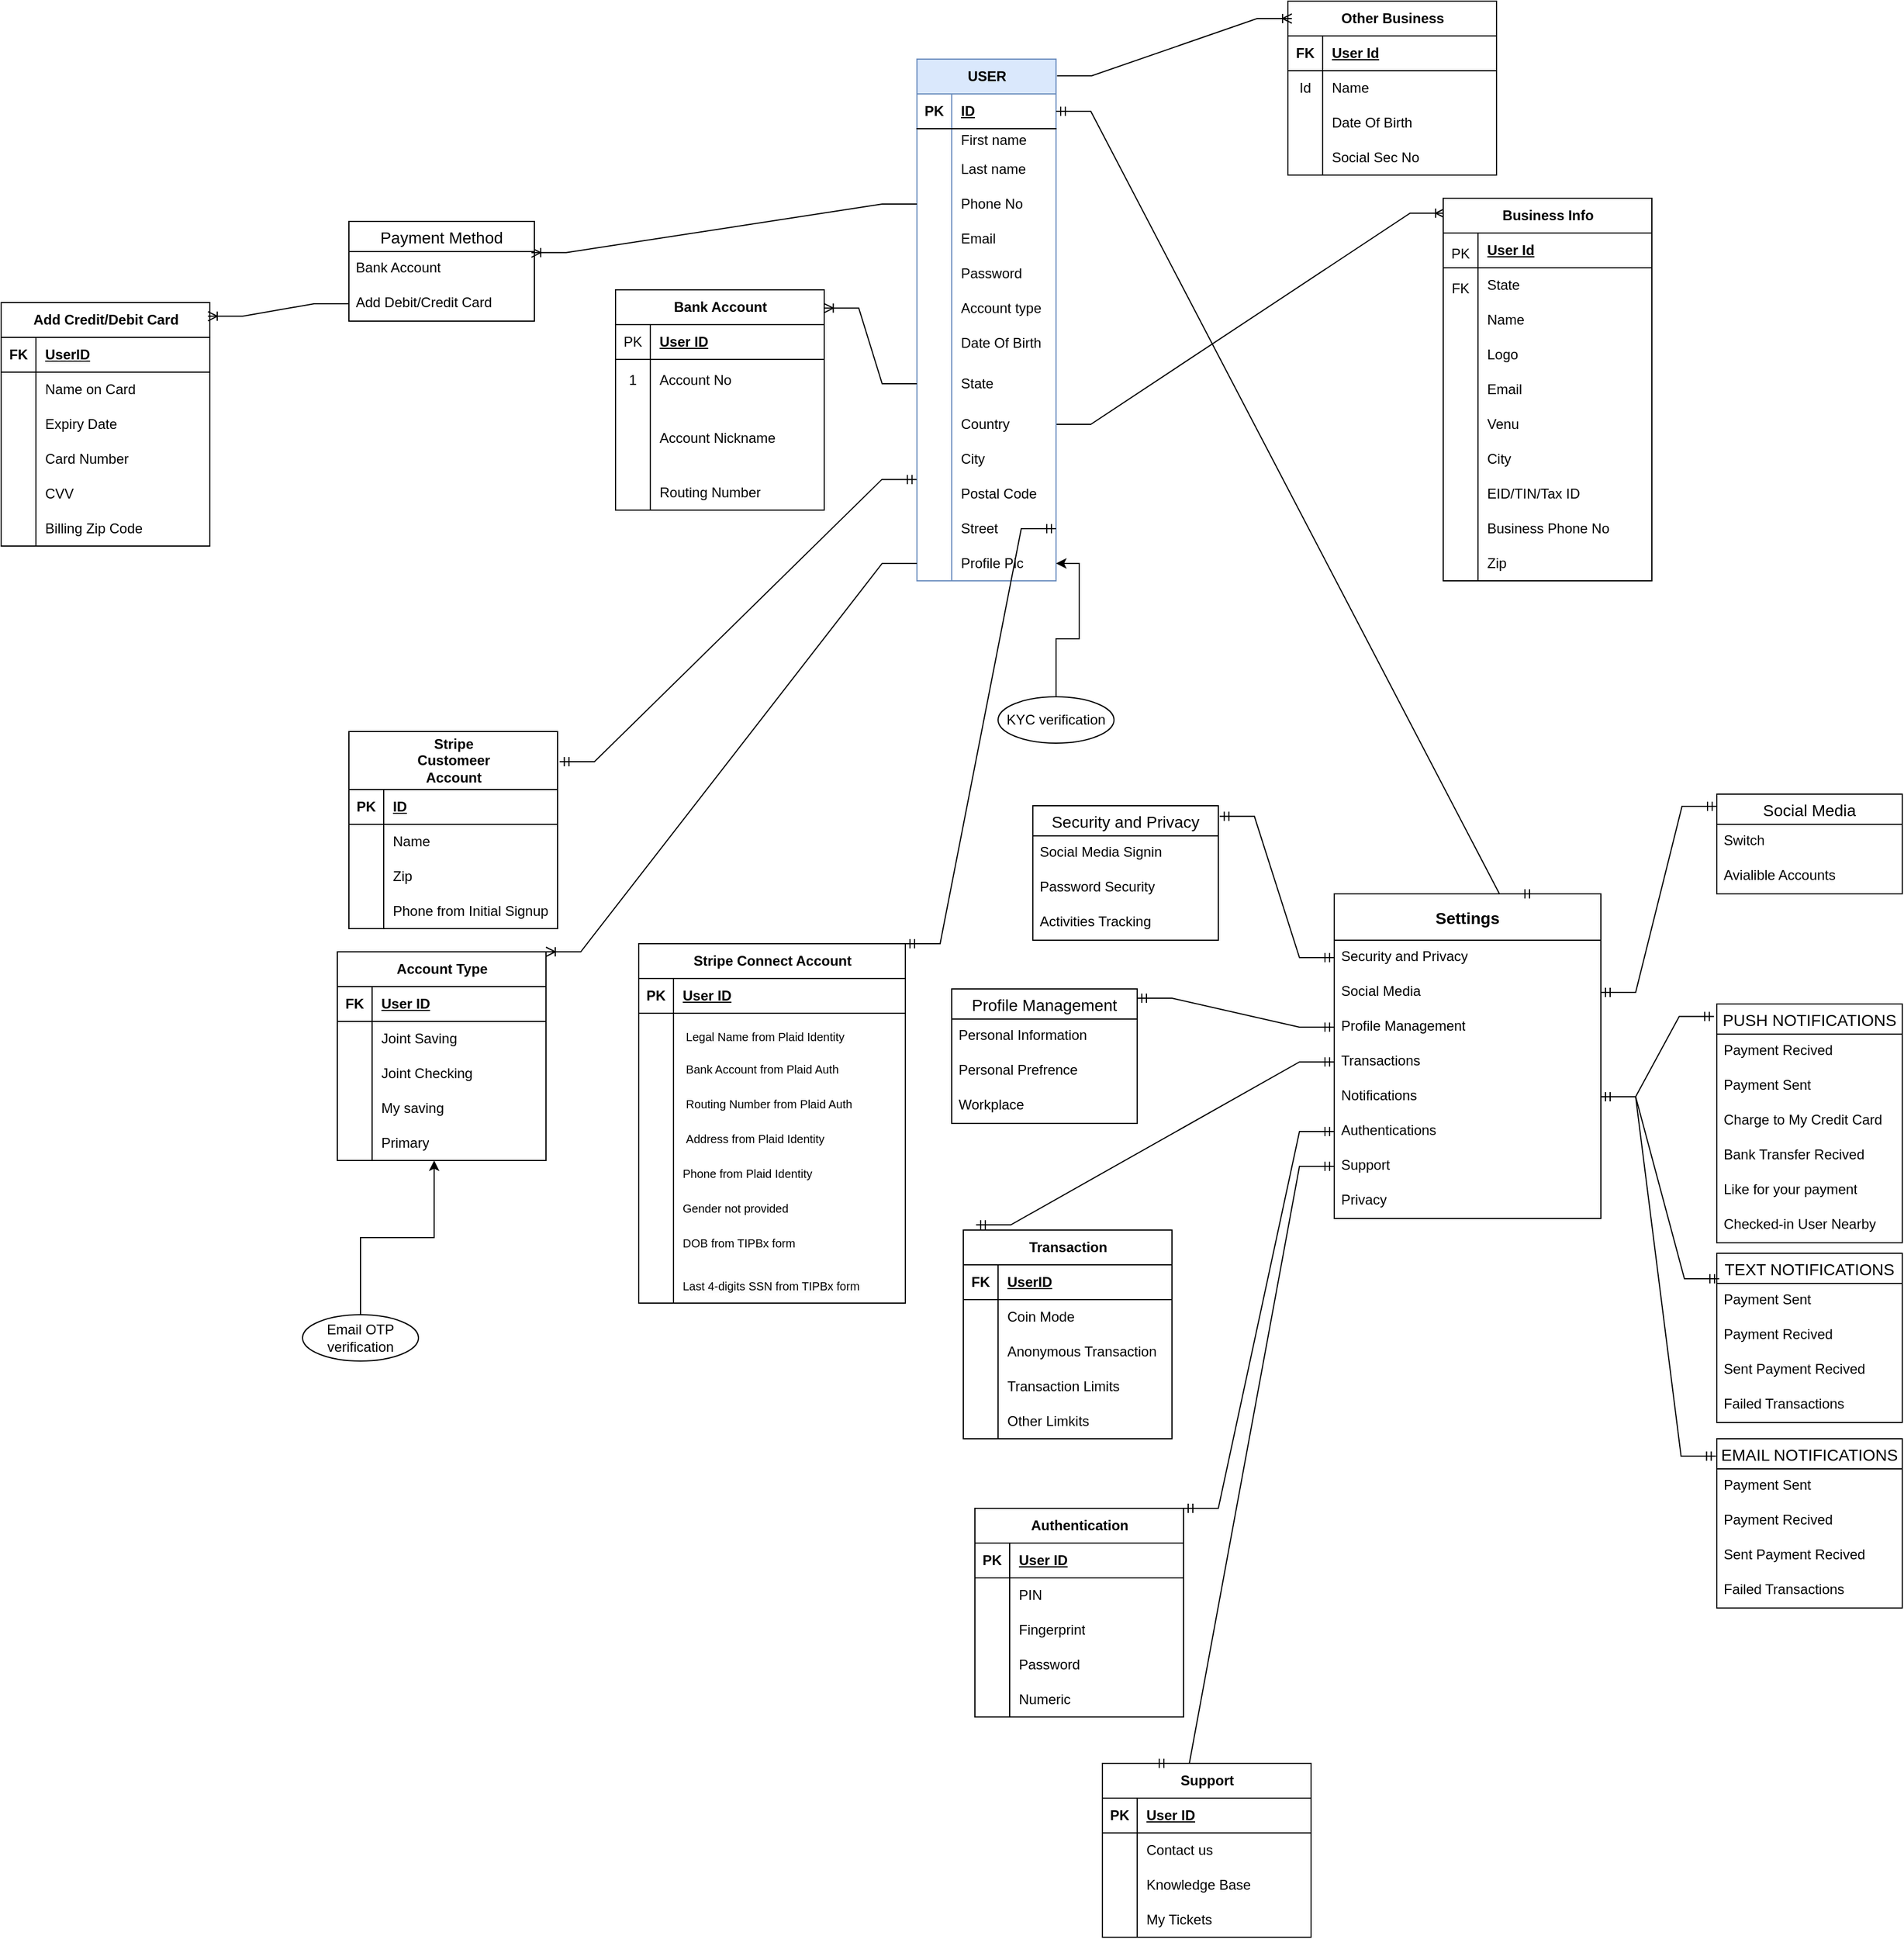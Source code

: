<mxfile version="24.5.4" type="github">
  <diagram id="C5RBs43oDa-KdzZeNtuy" name="Page-1">
    <mxGraphModel dx="3694" dy="4816" grid="1" gridSize="10" guides="1" tooltips="1" connect="1" arrows="1" fold="1" page="1" pageScale="1" pageWidth="827" pageHeight="1169" background="none" math="0" shadow="0">
      <root>
        <mxCell id="WIyWlLk6GJQsqaUBKTNV-0" />
        <mxCell id="WIyWlLk6GJQsqaUBKTNV-1" parent="WIyWlLk6GJQsqaUBKTNV-0" />
        <mxCell id="lxwUFzQmobe0N9iCrBZv-98" value="" style="edgeStyle=entityRelationEdgeStyle;fontSize=12;html=1;endArrow=ERoneToMany;rounded=0;exitX=1;exitY=0.5;exitDx=0;exitDy=0;entryX=0.008;entryY=0.039;entryDx=0;entryDy=0;entryPerimeter=0;" parent="WIyWlLk6GJQsqaUBKTNV-1" source="-rdqo9r_1aE4Z-PPN2zR-45" edge="1" target="-rdqo9r_1aE4Z-PPN2zR-66">
          <mxGeometry width="100" height="100" relative="1" as="geometry">
            <mxPoint x="234.2" y="-2898.485" as="sourcePoint" />
            <mxPoint x="260" y="-3130" as="targetPoint" />
            <Array as="points">
              <mxPoint x="157.5" y="-2580" />
              <mxPoint x="157.5" y="-2680" />
            </Array>
          </mxGeometry>
        </mxCell>
        <mxCell id="lxwUFzQmobe0N9iCrBZv-143" style="edgeStyle=orthogonalEdgeStyle;rounded=0;orthogonalLoop=1;jettySize=auto;html=1;exitX=0.5;exitY=0;exitDx=0;exitDy=0;" parent="WIyWlLk6GJQsqaUBKTNV-1" edge="1">
          <mxGeometry relative="1" as="geometry">
            <mxPoint x="-36" y="-2693.684" as="targetPoint" />
            <mxPoint x="-36.0" y="-2693.5" as="sourcePoint" />
          </mxGeometry>
        </mxCell>
        <mxCell id="-rdqo9r_1aE4Z-PPN2zR-0" value="USER" style="shape=table;startSize=30;container=1;collapsible=1;childLayout=tableLayout;fixedRows=1;rowLines=0;fontStyle=1;align=center;resizeLast=1;html=1;fillColor=#dae8fc;strokeColor=#6c8ebf;" parent="WIyWlLk6GJQsqaUBKTNV-1" vertex="1">
          <mxGeometry x="-40" y="-3310" width="120" height="450" as="geometry" />
        </mxCell>
        <mxCell id="-rdqo9r_1aE4Z-PPN2zR-1" value="" style="shape=tableRow;horizontal=0;startSize=0;swimlaneHead=0;swimlaneBody=0;fillColor=none;collapsible=0;dropTarget=0;points=[[0,0.5],[1,0.5]];portConstraint=eastwest;top=0;left=0;right=0;bottom=1;" parent="-rdqo9r_1aE4Z-PPN2zR-0" vertex="1">
          <mxGeometry y="30" width="120" height="30" as="geometry" />
        </mxCell>
        <mxCell id="-rdqo9r_1aE4Z-PPN2zR-2" value="PK" style="shape=partialRectangle;connectable=0;fillColor=none;top=0;left=0;bottom=0;right=0;fontStyle=1;overflow=hidden;whiteSpace=wrap;html=1;" parent="-rdqo9r_1aE4Z-PPN2zR-1" vertex="1">
          <mxGeometry width="30" height="30" as="geometry">
            <mxRectangle width="30" height="30" as="alternateBounds" />
          </mxGeometry>
        </mxCell>
        <mxCell id="-rdqo9r_1aE4Z-PPN2zR-3" value="ID" style="shape=partialRectangle;connectable=0;fillColor=none;top=0;left=0;bottom=0;right=0;align=left;spacingLeft=6;fontStyle=5;overflow=hidden;whiteSpace=wrap;html=1;" parent="-rdqo9r_1aE4Z-PPN2zR-1" vertex="1">
          <mxGeometry x="30" width="90" height="30" as="geometry">
            <mxRectangle width="90" height="30" as="alternateBounds" />
          </mxGeometry>
        </mxCell>
        <mxCell id="-rdqo9r_1aE4Z-PPN2zR-4" value="" style="shape=tableRow;horizontal=0;startSize=0;swimlaneHead=0;swimlaneBody=0;fillColor=none;collapsible=0;dropTarget=0;points=[[0,0.5],[1,0.5]];portConstraint=eastwest;top=0;left=0;right=0;bottom=0;" parent="-rdqo9r_1aE4Z-PPN2zR-0" vertex="1">
          <mxGeometry y="60" width="120" height="20" as="geometry" />
        </mxCell>
        <mxCell id="-rdqo9r_1aE4Z-PPN2zR-5" value="" style="shape=partialRectangle;connectable=0;fillColor=none;top=0;left=0;bottom=0;right=0;editable=1;overflow=hidden;whiteSpace=wrap;html=1;" parent="-rdqo9r_1aE4Z-PPN2zR-4" vertex="1">
          <mxGeometry width="30" height="20" as="geometry">
            <mxRectangle width="30" height="20" as="alternateBounds" />
          </mxGeometry>
        </mxCell>
        <mxCell id="-rdqo9r_1aE4Z-PPN2zR-6" value="First name&lt;span style=&quot;white-space: pre;&quot;&gt;&#x9;&lt;/span&gt;" style="shape=partialRectangle;connectable=0;fillColor=none;top=0;left=0;bottom=0;right=0;align=left;spacingLeft=6;overflow=hidden;whiteSpace=wrap;html=1;" parent="-rdqo9r_1aE4Z-PPN2zR-4" vertex="1">
          <mxGeometry x="30" width="90" height="20" as="geometry">
            <mxRectangle width="90" height="20" as="alternateBounds" />
          </mxGeometry>
        </mxCell>
        <mxCell id="-rdqo9r_1aE4Z-PPN2zR-7" value="" style="shape=tableRow;horizontal=0;startSize=0;swimlaneHead=0;swimlaneBody=0;fillColor=none;collapsible=0;dropTarget=0;points=[[0,0.5],[1,0.5]];portConstraint=eastwest;top=0;left=0;right=0;bottom=0;" parent="-rdqo9r_1aE4Z-PPN2zR-0" vertex="1">
          <mxGeometry y="80" width="120" height="30" as="geometry" />
        </mxCell>
        <mxCell id="-rdqo9r_1aE4Z-PPN2zR-8" value="" style="shape=partialRectangle;connectable=0;fillColor=none;top=0;left=0;bottom=0;right=0;editable=1;overflow=hidden;whiteSpace=wrap;html=1;" parent="-rdqo9r_1aE4Z-PPN2zR-7" vertex="1">
          <mxGeometry width="30" height="30" as="geometry">
            <mxRectangle width="30" height="30" as="alternateBounds" />
          </mxGeometry>
        </mxCell>
        <mxCell id="-rdqo9r_1aE4Z-PPN2zR-9" value="Last name" style="shape=partialRectangle;connectable=0;fillColor=none;top=0;left=0;bottom=0;right=0;align=left;spacingLeft=6;overflow=hidden;whiteSpace=wrap;html=1;" parent="-rdqo9r_1aE4Z-PPN2zR-7" vertex="1">
          <mxGeometry x="30" width="90" height="30" as="geometry">
            <mxRectangle width="90" height="30" as="alternateBounds" />
          </mxGeometry>
        </mxCell>
        <mxCell id="-rdqo9r_1aE4Z-PPN2zR-27" style="shape=tableRow;horizontal=0;startSize=0;swimlaneHead=0;swimlaneBody=0;fillColor=none;collapsible=0;dropTarget=0;points=[[0,0.5],[1,0.5]];portConstraint=eastwest;top=0;left=0;right=0;bottom=0;" parent="-rdqo9r_1aE4Z-PPN2zR-0" vertex="1">
          <mxGeometry y="110" width="120" height="30" as="geometry" />
        </mxCell>
        <mxCell id="-rdqo9r_1aE4Z-PPN2zR-28" style="shape=partialRectangle;connectable=0;fillColor=none;top=0;left=0;bottom=0;right=0;editable=1;overflow=hidden;whiteSpace=wrap;html=1;" parent="-rdqo9r_1aE4Z-PPN2zR-27" vertex="1">
          <mxGeometry width="30" height="30" as="geometry">
            <mxRectangle width="30" height="30" as="alternateBounds" />
          </mxGeometry>
        </mxCell>
        <mxCell id="-rdqo9r_1aE4Z-PPN2zR-29" value="Phone No" style="shape=partialRectangle;connectable=0;fillColor=none;top=0;left=0;bottom=0;right=0;align=left;spacingLeft=6;overflow=hidden;whiteSpace=wrap;html=1;" parent="-rdqo9r_1aE4Z-PPN2zR-27" vertex="1">
          <mxGeometry x="30" width="90" height="30" as="geometry">
            <mxRectangle width="90" height="30" as="alternateBounds" />
          </mxGeometry>
        </mxCell>
        <mxCell id="-rdqo9r_1aE4Z-PPN2zR-30" style="shape=tableRow;horizontal=0;startSize=0;swimlaneHead=0;swimlaneBody=0;fillColor=none;collapsible=0;dropTarget=0;points=[[0,0.5],[1,0.5]];portConstraint=eastwest;top=0;left=0;right=0;bottom=0;" parent="-rdqo9r_1aE4Z-PPN2zR-0" vertex="1">
          <mxGeometry y="140" width="120" height="30" as="geometry" />
        </mxCell>
        <mxCell id="-rdqo9r_1aE4Z-PPN2zR-31" style="shape=partialRectangle;connectable=0;fillColor=none;top=0;left=0;bottom=0;right=0;editable=1;overflow=hidden;whiteSpace=wrap;html=1;" parent="-rdqo9r_1aE4Z-PPN2zR-30" vertex="1">
          <mxGeometry width="30" height="30" as="geometry">
            <mxRectangle width="30" height="30" as="alternateBounds" />
          </mxGeometry>
        </mxCell>
        <mxCell id="-rdqo9r_1aE4Z-PPN2zR-32" value="Email" style="shape=partialRectangle;connectable=0;fillColor=none;top=0;left=0;bottom=0;right=0;align=left;spacingLeft=6;overflow=hidden;whiteSpace=wrap;html=1;" parent="-rdqo9r_1aE4Z-PPN2zR-30" vertex="1">
          <mxGeometry x="30" width="90" height="30" as="geometry">
            <mxRectangle width="90" height="30" as="alternateBounds" />
          </mxGeometry>
        </mxCell>
        <mxCell id="-rdqo9r_1aE4Z-PPN2zR-33" style="shape=tableRow;horizontal=0;startSize=0;swimlaneHead=0;swimlaneBody=0;fillColor=none;collapsible=0;dropTarget=0;points=[[0,0.5],[1,0.5]];portConstraint=eastwest;top=0;left=0;right=0;bottom=0;" parent="-rdqo9r_1aE4Z-PPN2zR-0" vertex="1">
          <mxGeometry y="170" width="120" height="30" as="geometry" />
        </mxCell>
        <mxCell id="-rdqo9r_1aE4Z-PPN2zR-34" style="shape=partialRectangle;connectable=0;fillColor=none;top=0;left=0;bottom=0;right=0;editable=1;overflow=hidden;whiteSpace=wrap;html=1;" parent="-rdqo9r_1aE4Z-PPN2zR-33" vertex="1">
          <mxGeometry width="30" height="30" as="geometry">
            <mxRectangle width="30" height="30" as="alternateBounds" />
          </mxGeometry>
        </mxCell>
        <mxCell id="-rdqo9r_1aE4Z-PPN2zR-35" value="Password" style="shape=partialRectangle;connectable=0;fillColor=none;top=0;left=0;bottom=0;right=0;align=left;spacingLeft=6;overflow=hidden;whiteSpace=wrap;html=1;" parent="-rdqo9r_1aE4Z-PPN2zR-33" vertex="1">
          <mxGeometry x="30" width="90" height="30" as="geometry">
            <mxRectangle width="90" height="30" as="alternateBounds" />
          </mxGeometry>
        </mxCell>
        <mxCell id="-rdqo9r_1aE4Z-PPN2zR-36" style="shape=tableRow;horizontal=0;startSize=0;swimlaneHead=0;swimlaneBody=0;fillColor=none;collapsible=0;dropTarget=0;points=[[0,0.5],[1,0.5]];portConstraint=eastwest;top=0;left=0;right=0;bottom=0;" parent="-rdqo9r_1aE4Z-PPN2zR-0" vertex="1">
          <mxGeometry y="200" width="120" height="30" as="geometry" />
        </mxCell>
        <mxCell id="-rdqo9r_1aE4Z-PPN2zR-37" style="shape=partialRectangle;connectable=0;fillColor=none;top=0;left=0;bottom=0;right=0;editable=1;overflow=hidden;whiteSpace=wrap;html=1;" parent="-rdqo9r_1aE4Z-PPN2zR-36" vertex="1">
          <mxGeometry width="30" height="30" as="geometry">
            <mxRectangle width="30" height="30" as="alternateBounds" />
          </mxGeometry>
        </mxCell>
        <mxCell id="-rdqo9r_1aE4Z-PPN2zR-38" value="Account type" style="shape=partialRectangle;connectable=0;fillColor=none;top=0;left=0;bottom=0;right=0;align=left;spacingLeft=6;overflow=hidden;whiteSpace=wrap;html=1;" parent="-rdqo9r_1aE4Z-PPN2zR-36" vertex="1">
          <mxGeometry x="30" width="90" height="30" as="geometry">
            <mxRectangle width="90" height="30" as="alternateBounds" />
          </mxGeometry>
        </mxCell>
        <mxCell id="-rdqo9r_1aE4Z-PPN2zR-39" style="shape=tableRow;horizontal=0;startSize=0;swimlaneHead=0;swimlaneBody=0;fillColor=none;collapsible=0;dropTarget=0;points=[[0,0.5],[1,0.5]];portConstraint=eastwest;top=0;left=0;right=0;bottom=0;" parent="-rdqo9r_1aE4Z-PPN2zR-0" vertex="1">
          <mxGeometry y="230" width="120" height="30" as="geometry" />
        </mxCell>
        <mxCell id="-rdqo9r_1aE4Z-PPN2zR-40" style="shape=partialRectangle;connectable=0;fillColor=none;top=0;left=0;bottom=0;right=0;editable=1;overflow=hidden;whiteSpace=wrap;html=1;" parent="-rdqo9r_1aE4Z-PPN2zR-39" vertex="1">
          <mxGeometry width="30" height="30" as="geometry">
            <mxRectangle width="30" height="30" as="alternateBounds" />
          </mxGeometry>
        </mxCell>
        <mxCell id="-rdqo9r_1aE4Z-PPN2zR-41" value="Date Of Birth" style="shape=partialRectangle;connectable=0;fillColor=none;top=0;left=0;bottom=0;right=0;align=left;spacingLeft=6;overflow=hidden;whiteSpace=wrap;html=1;" parent="-rdqo9r_1aE4Z-PPN2zR-39" vertex="1">
          <mxGeometry x="30" width="90" height="30" as="geometry">
            <mxRectangle width="90" height="30" as="alternateBounds" />
          </mxGeometry>
        </mxCell>
        <mxCell id="-rdqo9r_1aE4Z-PPN2zR-42" style="shape=tableRow;horizontal=0;startSize=0;swimlaneHead=0;swimlaneBody=0;fillColor=none;collapsible=0;dropTarget=0;points=[[0,0.5],[1,0.5]];portConstraint=eastwest;top=0;left=0;right=0;bottom=0;" parent="-rdqo9r_1aE4Z-PPN2zR-0" vertex="1">
          <mxGeometry y="260" width="120" height="40" as="geometry" />
        </mxCell>
        <mxCell id="-rdqo9r_1aE4Z-PPN2zR-43" style="shape=partialRectangle;connectable=0;fillColor=none;top=0;left=0;bottom=0;right=0;editable=1;overflow=hidden;whiteSpace=wrap;html=1;" parent="-rdqo9r_1aE4Z-PPN2zR-42" vertex="1">
          <mxGeometry width="30" height="40" as="geometry">
            <mxRectangle width="30" height="40" as="alternateBounds" />
          </mxGeometry>
        </mxCell>
        <mxCell id="-rdqo9r_1aE4Z-PPN2zR-44" value="State" style="shape=partialRectangle;connectable=0;fillColor=none;top=0;left=0;bottom=0;right=0;align=left;spacingLeft=6;overflow=hidden;whiteSpace=wrap;html=1;" parent="-rdqo9r_1aE4Z-PPN2zR-42" vertex="1">
          <mxGeometry x="30" width="90" height="40" as="geometry">
            <mxRectangle width="90" height="40" as="alternateBounds" />
          </mxGeometry>
        </mxCell>
        <mxCell id="-rdqo9r_1aE4Z-PPN2zR-45" style="shape=tableRow;horizontal=0;startSize=0;swimlaneHead=0;swimlaneBody=0;fillColor=none;collapsible=0;dropTarget=0;points=[[0,0.5],[1,0.5]];portConstraint=eastwest;top=0;left=0;right=0;bottom=0;" parent="-rdqo9r_1aE4Z-PPN2zR-0" vertex="1">
          <mxGeometry y="300" width="120" height="30" as="geometry" />
        </mxCell>
        <mxCell id="-rdqo9r_1aE4Z-PPN2zR-46" style="shape=partialRectangle;connectable=0;fillColor=none;top=0;left=0;bottom=0;right=0;editable=1;overflow=hidden;whiteSpace=wrap;html=1;" parent="-rdqo9r_1aE4Z-PPN2zR-45" vertex="1">
          <mxGeometry width="30" height="30" as="geometry">
            <mxRectangle width="30" height="30" as="alternateBounds" />
          </mxGeometry>
        </mxCell>
        <mxCell id="-rdqo9r_1aE4Z-PPN2zR-47" value="Country" style="shape=partialRectangle;connectable=0;fillColor=none;top=0;left=0;bottom=0;right=0;align=left;spacingLeft=6;overflow=hidden;whiteSpace=wrap;html=1;" parent="-rdqo9r_1aE4Z-PPN2zR-45" vertex="1">
          <mxGeometry x="30" width="90" height="30" as="geometry">
            <mxRectangle width="90" height="30" as="alternateBounds" />
          </mxGeometry>
        </mxCell>
        <mxCell id="-rdqo9r_1aE4Z-PPN2zR-48" style="shape=tableRow;horizontal=0;startSize=0;swimlaneHead=0;swimlaneBody=0;fillColor=none;collapsible=0;dropTarget=0;points=[[0,0.5],[1,0.5]];portConstraint=eastwest;top=0;left=0;right=0;bottom=0;" parent="-rdqo9r_1aE4Z-PPN2zR-0" vertex="1">
          <mxGeometry y="330" width="120" height="30" as="geometry" />
        </mxCell>
        <mxCell id="-rdqo9r_1aE4Z-PPN2zR-49" style="shape=partialRectangle;connectable=0;fillColor=none;top=0;left=0;bottom=0;right=0;editable=1;overflow=hidden;whiteSpace=wrap;html=1;" parent="-rdqo9r_1aE4Z-PPN2zR-48" vertex="1">
          <mxGeometry width="30" height="30" as="geometry">
            <mxRectangle width="30" height="30" as="alternateBounds" />
          </mxGeometry>
        </mxCell>
        <mxCell id="-rdqo9r_1aE4Z-PPN2zR-50" value="City" style="shape=partialRectangle;connectable=0;fillColor=none;top=0;left=0;bottom=0;right=0;align=left;spacingLeft=6;overflow=hidden;whiteSpace=wrap;html=1;" parent="-rdqo9r_1aE4Z-PPN2zR-48" vertex="1">
          <mxGeometry x="30" width="90" height="30" as="geometry">
            <mxRectangle width="90" height="30" as="alternateBounds" />
          </mxGeometry>
        </mxCell>
        <mxCell id="-rdqo9r_1aE4Z-PPN2zR-51" style="shape=tableRow;horizontal=0;startSize=0;swimlaneHead=0;swimlaneBody=0;fillColor=none;collapsible=0;dropTarget=0;points=[[0,0.5],[1,0.5]];portConstraint=eastwest;top=0;left=0;right=0;bottom=0;" parent="-rdqo9r_1aE4Z-PPN2zR-0" vertex="1">
          <mxGeometry y="360" width="120" height="30" as="geometry" />
        </mxCell>
        <mxCell id="-rdqo9r_1aE4Z-PPN2zR-52" style="shape=partialRectangle;connectable=0;fillColor=none;top=0;left=0;bottom=0;right=0;editable=1;overflow=hidden;whiteSpace=wrap;html=1;" parent="-rdqo9r_1aE4Z-PPN2zR-51" vertex="1">
          <mxGeometry width="30" height="30" as="geometry">
            <mxRectangle width="30" height="30" as="alternateBounds" />
          </mxGeometry>
        </mxCell>
        <mxCell id="-rdqo9r_1aE4Z-PPN2zR-53" value="Postal Code&amp;nbsp;" style="shape=partialRectangle;connectable=0;fillColor=none;top=0;left=0;bottom=0;right=0;align=left;spacingLeft=6;overflow=hidden;whiteSpace=wrap;html=1;" parent="-rdqo9r_1aE4Z-PPN2zR-51" vertex="1">
          <mxGeometry x="30" width="90" height="30" as="geometry">
            <mxRectangle width="90" height="30" as="alternateBounds" />
          </mxGeometry>
        </mxCell>
        <mxCell id="-rdqo9r_1aE4Z-PPN2zR-54" style="shape=tableRow;horizontal=0;startSize=0;swimlaneHead=0;swimlaneBody=0;fillColor=none;collapsible=0;dropTarget=0;points=[[0,0.5],[1,0.5]];portConstraint=eastwest;top=0;left=0;right=0;bottom=0;" parent="-rdqo9r_1aE4Z-PPN2zR-0" vertex="1">
          <mxGeometry y="390" width="120" height="30" as="geometry" />
        </mxCell>
        <mxCell id="-rdqo9r_1aE4Z-PPN2zR-55" style="shape=partialRectangle;connectable=0;fillColor=none;top=0;left=0;bottom=0;right=0;editable=1;overflow=hidden;whiteSpace=wrap;html=1;" parent="-rdqo9r_1aE4Z-PPN2zR-54" vertex="1">
          <mxGeometry width="30" height="30" as="geometry">
            <mxRectangle width="30" height="30" as="alternateBounds" />
          </mxGeometry>
        </mxCell>
        <mxCell id="-rdqo9r_1aE4Z-PPN2zR-56" value="Street" style="shape=partialRectangle;connectable=0;fillColor=none;top=0;left=0;bottom=0;right=0;align=left;spacingLeft=6;overflow=hidden;whiteSpace=wrap;html=1;" parent="-rdqo9r_1aE4Z-PPN2zR-54" vertex="1">
          <mxGeometry x="30" width="90" height="30" as="geometry">
            <mxRectangle width="90" height="30" as="alternateBounds" />
          </mxGeometry>
        </mxCell>
        <mxCell id="-rdqo9r_1aE4Z-PPN2zR-57" style="shape=tableRow;horizontal=0;startSize=0;swimlaneHead=0;swimlaneBody=0;fillColor=none;collapsible=0;dropTarget=0;points=[[0,0.5],[1,0.5]];portConstraint=eastwest;top=0;left=0;right=0;bottom=0;" parent="-rdqo9r_1aE4Z-PPN2zR-0" vertex="1">
          <mxGeometry y="420" width="120" height="30" as="geometry" />
        </mxCell>
        <mxCell id="-rdqo9r_1aE4Z-PPN2zR-58" style="shape=partialRectangle;connectable=0;fillColor=none;top=0;left=0;bottom=0;right=0;editable=1;overflow=hidden;whiteSpace=wrap;html=1;" parent="-rdqo9r_1aE4Z-PPN2zR-57" vertex="1">
          <mxGeometry width="30" height="30" as="geometry">
            <mxRectangle width="30" height="30" as="alternateBounds" />
          </mxGeometry>
        </mxCell>
        <mxCell id="-rdqo9r_1aE4Z-PPN2zR-59" value="Profile Pic" style="shape=partialRectangle;connectable=0;fillColor=none;top=0;left=0;bottom=0;right=0;align=left;spacingLeft=6;overflow=hidden;whiteSpace=wrap;html=1;" parent="-rdqo9r_1aE4Z-PPN2zR-57" vertex="1">
          <mxGeometry x="30" width="90" height="30" as="geometry">
            <mxRectangle width="90" height="30" as="alternateBounds" />
          </mxGeometry>
        </mxCell>
        <mxCell id="-rdqo9r_1aE4Z-PPN2zR-66" value="Business Info" style="shape=table;startSize=30;container=1;collapsible=1;childLayout=tableLayout;fixedRows=1;rowLines=0;fontStyle=1;align=center;resizeLast=1;html=1;" parent="WIyWlLk6GJQsqaUBKTNV-1" vertex="1">
          <mxGeometry x="414" y="-3190" width="180" height="330" as="geometry" />
        </mxCell>
        <mxCell id="-rdqo9r_1aE4Z-PPN2zR-67" value="" style="shape=tableRow;horizontal=0;startSize=0;swimlaneHead=0;swimlaneBody=0;fillColor=none;collapsible=0;dropTarget=0;points=[[0,0.5],[1,0.5]];portConstraint=eastwest;top=0;left=0;right=0;bottom=1;" parent="-rdqo9r_1aE4Z-PPN2zR-66" vertex="1">
          <mxGeometry y="30" width="180" height="30" as="geometry" />
        </mxCell>
        <mxCell id="-rdqo9r_1aE4Z-PPN2zR-68" value="" style="shape=partialRectangle;connectable=0;fillColor=none;top=0;left=0;bottom=0;right=0;fontStyle=1;overflow=hidden;whiteSpace=wrap;html=1;" parent="-rdqo9r_1aE4Z-PPN2zR-67" vertex="1">
          <mxGeometry width="30" height="30" as="geometry">
            <mxRectangle width="30" height="30" as="alternateBounds" />
          </mxGeometry>
        </mxCell>
        <mxCell id="-rdqo9r_1aE4Z-PPN2zR-69" value="User Id" style="shape=partialRectangle;connectable=0;fillColor=none;top=0;left=0;bottom=0;right=0;align=left;spacingLeft=6;fontStyle=5;overflow=hidden;whiteSpace=wrap;html=1;" parent="-rdqo9r_1aE4Z-PPN2zR-67" vertex="1">
          <mxGeometry x="30" width="150" height="30" as="geometry">
            <mxRectangle width="150" height="30" as="alternateBounds" />
          </mxGeometry>
        </mxCell>
        <mxCell id="-rdqo9r_1aE4Z-PPN2zR-70" value="" style="shape=tableRow;horizontal=0;startSize=0;swimlaneHead=0;swimlaneBody=0;fillColor=none;collapsible=0;dropTarget=0;points=[[0,0.5],[1,0.5]];portConstraint=eastwest;top=0;left=0;right=0;bottom=0;" parent="-rdqo9r_1aE4Z-PPN2zR-66" vertex="1">
          <mxGeometry y="60" width="180" height="30" as="geometry" />
        </mxCell>
        <mxCell id="-rdqo9r_1aE4Z-PPN2zR-71" value="" style="shape=partialRectangle;connectable=0;fillColor=none;top=0;left=0;bottom=0;right=0;editable=1;overflow=hidden;whiteSpace=wrap;html=1;" parent="-rdqo9r_1aE4Z-PPN2zR-70" vertex="1">
          <mxGeometry width="30" height="30" as="geometry">
            <mxRectangle width="30" height="30" as="alternateBounds" />
          </mxGeometry>
        </mxCell>
        <mxCell id="-rdqo9r_1aE4Z-PPN2zR-72" value="State" style="shape=partialRectangle;connectable=0;fillColor=none;top=0;left=0;bottom=0;right=0;align=left;spacingLeft=6;overflow=hidden;whiteSpace=wrap;html=1;" parent="-rdqo9r_1aE4Z-PPN2zR-70" vertex="1">
          <mxGeometry x="30" width="150" height="30" as="geometry">
            <mxRectangle width="150" height="30" as="alternateBounds" />
          </mxGeometry>
        </mxCell>
        <mxCell id="-rdqo9r_1aE4Z-PPN2zR-73" value="" style="shape=tableRow;horizontal=0;startSize=0;swimlaneHead=0;swimlaneBody=0;fillColor=none;collapsible=0;dropTarget=0;points=[[0,0.5],[1,0.5]];portConstraint=eastwest;top=0;left=0;right=0;bottom=0;" parent="-rdqo9r_1aE4Z-PPN2zR-66" vertex="1">
          <mxGeometry y="90" width="180" height="30" as="geometry" />
        </mxCell>
        <mxCell id="-rdqo9r_1aE4Z-PPN2zR-74" value="" style="shape=partialRectangle;connectable=0;fillColor=none;top=0;left=0;bottom=0;right=0;editable=1;overflow=hidden;whiteSpace=wrap;html=1;" parent="-rdqo9r_1aE4Z-PPN2zR-73" vertex="1">
          <mxGeometry width="30" height="30" as="geometry">
            <mxRectangle width="30" height="30" as="alternateBounds" />
          </mxGeometry>
        </mxCell>
        <mxCell id="-rdqo9r_1aE4Z-PPN2zR-75" value="Name" style="shape=partialRectangle;connectable=0;fillColor=none;top=0;left=0;bottom=0;right=0;align=left;spacingLeft=6;overflow=hidden;whiteSpace=wrap;html=1;" parent="-rdqo9r_1aE4Z-PPN2zR-73" vertex="1">
          <mxGeometry x="30" width="150" height="30" as="geometry">
            <mxRectangle width="150" height="30" as="alternateBounds" />
          </mxGeometry>
        </mxCell>
        <mxCell id="-rdqo9r_1aE4Z-PPN2zR-76" value="" style="shape=tableRow;horizontal=0;startSize=0;swimlaneHead=0;swimlaneBody=0;fillColor=none;collapsible=0;dropTarget=0;points=[[0,0.5],[1,0.5]];portConstraint=eastwest;top=0;left=0;right=0;bottom=0;" parent="-rdqo9r_1aE4Z-PPN2zR-66" vertex="1">
          <mxGeometry y="120" width="180" height="30" as="geometry" />
        </mxCell>
        <mxCell id="-rdqo9r_1aE4Z-PPN2zR-77" value="" style="shape=partialRectangle;connectable=0;fillColor=none;top=0;left=0;bottom=0;right=0;editable=1;overflow=hidden;whiteSpace=wrap;html=1;" parent="-rdqo9r_1aE4Z-PPN2zR-76" vertex="1">
          <mxGeometry width="30" height="30" as="geometry">
            <mxRectangle width="30" height="30" as="alternateBounds" />
          </mxGeometry>
        </mxCell>
        <mxCell id="-rdqo9r_1aE4Z-PPN2zR-78" value="Logo" style="shape=partialRectangle;connectable=0;fillColor=none;top=0;left=0;bottom=0;right=0;align=left;spacingLeft=6;overflow=hidden;whiteSpace=wrap;html=1;" parent="-rdqo9r_1aE4Z-PPN2zR-76" vertex="1">
          <mxGeometry x="30" width="150" height="30" as="geometry">
            <mxRectangle width="150" height="30" as="alternateBounds" />
          </mxGeometry>
        </mxCell>
        <mxCell id="-rdqo9r_1aE4Z-PPN2zR-103" style="shape=tableRow;horizontal=0;startSize=0;swimlaneHead=0;swimlaneBody=0;fillColor=none;collapsible=0;dropTarget=0;points=[[0,0.5],[1,0.5]];portConstraint=eastwest;top=0;left=0;right=0;bottom=0;" parent="-rdqo9r_1aE4Z-PPN2zR-66" vertex="1">
          <mxGeometry y="150" width="180" height="30" as="geometry" />
        </mxCell>
        <mxCell id="-rdqo9r_1aE4Z-PPN2zR-104" style="shape=partialRectangle;connectable=0;fillColor=none;top=0;left=0;bottom=0;right=0;editable=1;overflow=hidden;whiteSpace=wrap;html=1;" parent="-rdqo9r_1aE4Z-PPN2zR-103" vertex="1">
          <mxGeometry width="30" height="30" as="geometry">
            <mxRectangle width="30" height="30" as="alternateBounds" />
          </mxGeometry>
        </mxCell>
        <mxCell id="-rdqo9r_1aE4Z-PPN2zR-105" value="Email" style="shape=partialRectangle;connectable=0;fillColor=none;top=0;left=0;bottom=0;right=0;align=left;spacingLeft=6;overflow=hidden;whiteSpace=wrap;html=1;" parent="-rdqo9r_1aE4Z-PPN2zR-103" vertex="1">
          <mxGeometry x="30" width="150" height="30" as="geometry">
            <mxRectangle width="150" height="30" as="alternateBounds" />
          </mxGeometry>
        </mxCell>
        <mxCell id="-rdqo9r_1aE4Z-PPN2zR-100" style="shape=tableRow;horizontal=0;startSize=0;swimlaneHead=0;swimlaneBody=0;fillColor=none;collapsible=0;dropTarget=0;points=[[0,0.5],[1,0.5]];portConstraint=eastwest;top=0;left=0;right=0;bottom=0;" parent="-rdqo9r_1aE4Z-PPN2zR-66" vertex="1">
          <mxGeometry y="180" width="180" height="30" as="geometry" />
        </mxCell>
        <mxCell id="-rdqo9r_1aE4Z-PPN2zR-101" style="shape=partialRectangle;connectable=0;fillColor=none;top=0;left=0;bottom=0;right=0;editable=1;overflow=hidden;whiteSpace=wrap;html=1;" parent="-rdqo9r_1aE4Z-PPN2zR-100" vertex="1">
          <mxGeometry width="30" height="30" as="geometry">
            <mxRectangle width="30" height="30" as="alternateBounds" />
          </mxGeometry>
        </mxCell>
        <mxCell id="-rdqo9r_1aE4Z-PPN2zR-102" value="Venu" style="shape=partialRectangle;connectable=0;fillColor=none;top=0;left=0;bottom=0;right=0;align=left;spacingLeft=6;overflow=hidden;whiteSpace=wrap;html=1;" parent="-rdqo9r_1aE4Z-PPN2zR-100" vertex="1">
          <mxGeometry x="30" width="150" height="30" as="geometry">
            <mxRectangle width="150" height="30" as="alternateBounds" />
          </mxGeometry>
        </mxCell>
        <mxCell id="-rdqo9r_1aE4Z-PPN2zR-97" style="shape=tableRow;horizontal=0;startSize=0;swimlaneHead=0;swimlaneBody=0;fillColor=none;collapsible=0;dropTarget=0;points=[[0,0.5],[1,0.5]];portConstraint=eastwest;top=0;left=0;right=0;bottom=0;" parent="-rdqo9r_1aE4Z-PPN2zR-66" vertex="1">
          <mxGeometry y="210" width="180" height="30" as="geometry" />
        </mxCell>
        <mxCell id="-rdqo9r_1aE4Z-PPN2zR-98" style="shape=partialRectangle;connectable=0;fillColor=none;top=0;left=0;bottom=0;right=0;editable=1;overflow=hidden;whiteSpace=wrap;html=1;" parent="-rdqo9r_1aE4Z-PPN2zR-97" vertex="1">
          <mxGeometry width="30" height="30" as="geometry">
            <mxRectangle width="30" height="30" as="alternateBounds" />
          </mxGeometry>
        </mxCell>
        <mxCell id="-rdqo9r_1aE4Z-PPN2zR-99" value="City" style="shape=partialRectangle;connectable=0;fillColor=none;top=0;left=0;bottom=0;right=0;align=left;spacingLeft=6;overflow=hidden;whiteSpace=wrap;html=1;" parent="-rdqo9r_1aE4Z-PPN2zR-97" vertex="1">
          <mxGeometry x="30" width="150" height="30" as="geometry">
            <mxRectangle width="150" height="30" as="alternateBounds" />
          </mxGeometry>
        </mxCell>
        <mxCell id="-rdqo9r_1aE4Z-PPN2zR-94" style="shape=tableRow;horizontal=0;startSize=0;swimlaneHead=0;swimlaneBody=0;fillColor=none;collapsible=0;dropTarget=0;points=[[0,0.5],[1,0.5]];portConstraint=eastwest;top=0;left=0;right=0;bottom=0;" parent="-rdqo9r_1aE4Z-PPN2zR-66" vertex="1">
          <mxGeometry y="240" width="180" height="30" as="geometry" />
        </mxCell>
        <mxCell id="-rdqo9r_1aE4Z-PPN2zR-95" style="shape=partialRectangle;connectable=0;fillColor=none;top=0;left=0;bottom=0;right=0;editable=1;overflow=hidden;whiteSpace=wrap;html=1;" parent="-rdqo9r_1aE4Z-PPN2zR-94" vertex="1">
          <mxGeometry width="30" height="30" as="geometry">
            <mxRectangle width="30" height="30" as="alternateBounds" />
          </mxGeometry>
        </mxCell>
        <mxCell id="-rdqo9r_1aE4Z-PPN2zR-96" value="EID/TIN/Tax ID" style="shape=partialRectangle;connectable=0;fillColor=none;top=0;left=0;bottom=0;right=0;align=left;spacingLeft=6;overflow=hidden;whiteSpace=wrap;html=1;" parent="-rdqo9r_1aE4Z-PPN2zR-94" vertex="1">
          <mxGeometry x="30" width="150" height="30" as="geometry">
            <mxRectangle width="150" height="30" as="alternateBounds" />
          </mxGeometry>
        </mxCell>
        <mxCell id="-rdqo9r_1aE4Z-PPN2zR-91" style="shape=tableRow;horizontal=0;startSize=0;swimlaneHead=0;swimlaneBody=0;fillColor=none;collapsible=0;dropTarget=0;points=[[0,0.5],[1,0.5]];portConstraint=eastwest;top=0;left=0;right=0;bottom=0;" parent="-rdqo9r_1aE4Z-PPN2zR-66" vertex="1">
          <mxGeometry y="270" width="180" height="30" as="geometry" />
        </mxCell>
        <mxCell id="-rdqo9r_1aE4Z-PPN2zR-92" style="shape=partialRectangle;connectable=0;fillColor=none;top=0;left=0;bottom=0;right=0;editable=1;overflow=hidden;whiteSpace=wrap;html=1;" parent="-rdqo9r_1aE4Z-PPN2zR-91" vertex="1">
          <mxGeometry width="30" height="30" as="geometry">
            <mxRectangle width="30" height="30" as="alternateBounds" />
          </mxGeometry>
        </mxCell>
        <mxCell id="-rdqo9r_1aE4Z-PPN2zR-93" value="Business Phone No" style="shape=partialRectangle;connectable=0;fillColor=none;top=0;left=0;bottom=0;right=0;align=left;spacingLeft=6;overflow=hidden;whiteSpace=wrap;html=1;" parent="-rdqo9r_1aE4Z-PPN2zR-91" vertex="1">
          <mxGeometry x="30" width="150" height="30" as="geometry">
            <mxRectangle width="150" height="30" as="alternateBounds" />
          </mxGeometry>
        </mxCell>
        <mxCell id="-rdqo9r_1aE4Z-PPN2zR-88" style="shape=tableRow;horizontal=0;startSize=0;swimlaneHead=0;swimlaneBody=0;fillColor=none;collapsible=0;dropTarget=0;points=[[0,0.5],[1,0.5]];portConstraint=eastwest;top=0;left=0;right=0;bottom=0;" parent="-rdqo9r_1aE4Z-PPN2zR-66" vertex="1">
          <mxGeometry y="300" width="180" height="30" as="geometry" />
        </mxCell>
        <mxCell id="-rdqo9r_1aE4Z-PPN2zR-89" style="shape=partialRectangle;connectable=0;fillColor=none;top=0;left=0;bottom=0;right=0;editable=1;overflow=hidden;whiteSpace=wrap;html=1;" parent="-rdqo9r_1aE4Z-PPN2zR-88" vertex="1">
          <mxGeometry width="30" height="30" as="geometry">
            <mxRectangle width="30" height="30" as="alternateBounds" />
          </mxGeometry>
        </mxCell>
        <mxCell id="-rdqo9r_1aE4Z-PPN2zR-90" value="Zip" style="shape=partialRectangle;connectable=0;fillColor=none;top=0;left=0;bottom=0;right=0;align=left;spacingLeft=6;overflow=hidden;whiteSpace=wrap;html=1;" parent="-rdqo9r_1aE4Z-PPN2zR-88" vertex="1">
          <mxGeometry x="30" width="150" height="30" as="geometry">
            <mxRectangle width="150" height="30" as="alternateBounds" />
          </mxGeometry>
        </mxCell>
        <mxCell id="-rdqo9r_1aE4Z-PPN2zR-106" value="FK" style="shape=partialRectangle;connectable=0;fillColor=none;top=0;left=0;bottom=0;right=0;editable=1;overflow=hidden;whiteSpace=wrap;html=1;" parent="WIyWlLk6GJQsqaUBKTNV-1" vertex="1">
          <mxGeometry x="414" y="-3127" width="30" height="30" as="geometry">
            <mxRectangle width="30" height="30" as="alternateBounds" />
          </mxGeometry>
        </mxCell>
        <mxCell id="-rdqo9r_1aE4Z-PPN2zR-107" value="PK" style="shape=partialRectangle;connectable=0;fillColor=none;top=0;left=0;bottom=0;right=0;editable=1;overflow=hidden;whiteSpace=wrap;html=1;" parent="WIyWlLk6GJQsqaUBKTNV-1" vertex="1">
          <mxGeometry x="414" y="-3157" width="30" height="30" as="geometry">
            <mxRectangle width="30" height="30" as="alternateBounds" />
          </mxGeometry>
        </mxCell>
        <mxCell id="-rdqo9r_1aE4Z-PPN2zR-108" value="Other Business" style="shape=table;startSize=30;container=1;collapsible=1;childLayout=tableLayout;fixedRows=1;rowLines=0;fontStyle=1;align=center;resizeLast=1;html=1;" parent="WIyWlLk6GJQsqaUBKTNV-1" vertex="1">
          <mxGeometry x="280" y="-3360" width="180" height="150" as="geometry" />
        </mxCell>
        <mxCell id="-rdqo9r_1aE4Z-PPN2zR-109" value="" style="shape=tableRow;horizontal=0;startSize=0;swimlaneHead=0;swimlaneBody=0;fillColor=none;collapsible=0;dropTarget=0;points=[[0,0.5],[1,0.5]];portConstraint=eastwest;top=0;left=0;right=0;bottom=1;" parent="-rdqo9r_1aE4Z-PPN2zR-108" vertex="1">
          <mxGeometry y="30" width="180" height="30" as="geometry" />
        </mxCell>
        <mxCell id="-rdqo9r_1aE4Z-PPN2zR-110" value="FK" style="shape=partialRectangle;connectable=0;fillColor=none;top=0;left=0;bottom=0;right=0;fontStyle=1;overflow=hidden;whiteSpace=wrap;html=1;" parent="-rdqo9r_1aE4Z-PPN2zR-109" vertex="1">
          <mxGeometry width="30" height="30" as="geometry">
            <mxRectangle width="30" height="30" as="alternateBounds" />
          </mxGeometry>
        </mxCell>
        <mxCell id="-rdqo9r_1aE4Z-PPN2zR-111" value="User Id" style="shape=partialRectangle;connectable=0;fillColor=none;top=0;left=0;bottom=0;right=0;align=left;spacingLeft=6;fontStyle=5;overflow=hidden;whiteSpace=wrap;html=1;" parent="-rdqo9r_1aE4Z-PPN2zR-109" vertex="1">
          <mxGeometry x="30" width="150" height="30" as="geometry">
            <mxRectangle width="150" height="30" as="alternateBounds" />
          </mxGeometry>
        </mxCell>
        <mxCell id="-rdqo9r_1aE4Z-PPN2zR-112" value="" style="shape=tableRow;horizontal=0;startSize=0;swimlaneHead=0;swimlaneBody=0;fillColor=none;collapsible=0;dropTarget=0;points=[[0,0.5],[1,0.5]];portConstraint=eastwest;top=0;left=0;right=0;bottom=0;" parent="-rdqo9r_1aE4Z-PPN2zR-108" vertex="1">
          <mxGeometry y="60" width="180" height="30" as="geometry" />
        </mxCell>
        <mxCell id="-rdqo9r_1aE4Z-PPN2zR-113" value="Id" style="shape=partialRectangle;connectable=0;fillColor=none;top=0;left=0;bottom=0;right=0;editable=1;overflow=hidden;whiteSpace=wrap;html=1;" parent="-rdqo9r_1aE4Z-PPN2zR-112" vertex="1">
          <mxGeometry width="30" height="30" as="geometry">
            <mxRectangle width="30" height="30" as="alternateBounds" />
          </mxGeometry>
        </mxCell>
        <mxCell id="-rdqo9r_1aE4Z-PPN2zR-114" value="Name" style="shape=partialRectangle;connectable=0;fillColor=none;top=0;left=0;bottom=0;right=0;align=left;spacingLeft=6;overflow=hidden;whiteSpace=wrap;html=1;" parent="-rdqo9r_1aE4Z-PPN2zR-112" vertex="1">
          <mxGeometry x="30" width="150" height="30" as="geometry">
            <mxRectangle width="150" height="30" as="alternateBounds" />
          </mxGeometry>
        </mxCell>
        <mxCell id="-rdqo9r_1aE4Z-PPN2zR-115" value="" style="shape=tableRow;horizontal=0;startSize=0;swimlaneHead=0;swimlaneBody=0;fillColor=none;collapsible=0;dropTarget=0;points=[[0,0.5],[1,0.5]];portConstraint=eastwest;top=0;left=0;right=0;bottom=0;" parent="-rdqo9r_1aE4Z-PPN2zR-108" vertex="1">
          <mxGeometry y="90" width="180" height="30" as="geometry" />
        </mxCell>
        <mxCell id="-rdqo9r_1aE4Z-PPN2zR-116" value="" style="shape=partialRectangle;connectable=0;fillColor=none;top=0;left=0;bottom=0;right=0;editable=1;overflow=hidden;whiteSpace=wrap;html=1;" parent="-rdqo9r_1aE4Z-PPN2zR-115" vertex="1">
          <mxGeometry width="30" height="30" as="geometry">
            <mxRectangle width="30" height="30" as="alternateBounds" />
          </mxGeometry>
        </mxCell>
        <mxCell id="-rdqo9r_1aE4Z-PPN2zR-117" value="Date Of Birth" style="shape=partialRectangle;connectable=0;fillColor=none;top=0;left=0;bottom=0;right=0;align=left;spacingLeft=6;overflow=hidden;whiteSpace=wrap;html=1;" parent="-rdqo9r_1aE4Z-PPN2zR-115" vertex="1">
          <mxGeometry x="30" width="150" height="30" as="geometry">
            <mxRectangle width="150" height="30" as="alternateBounds" />
          </mxGeometry>
        </mxCell>
        <mxCell id="-rdqo9r_1aE4Z-PPN2zR-118" value="" style="shape=tableRow;horizontal=0;startSize=0;swimlaneHead=0;swimlaneBody=0;fillColor=none;collapsible=0;dropTarget=0;points=[[0,0.5],[1,0.5]];portConstraint=eastwest;top=0;left=0;right=0;bottom=0;" parent="-rdqo9r_1aE4Z-PPN2zR-108" vertex="1">
          <mxGeometry y="120" width="180" height="30" as="geometry" />
        </mxCell>
        <mxCell id="-rdqo9r_1aE4Z-PPN2zR-119" value="" style="shape=partialRectangle;connectable=0;fillColor=none;top=0;left=0;bottom=0;right=0;editable=1;overflow=hidden;whiteSpace=wrap;html=1;" parent="-rdqo9r_1aE4Z-PPN2zR-118" vertex="1">
          <mxGeometry width="30" height="30" as="geometry">
            <mxRectangle width="30" height="30" as="alternateBounds" />
          </mxGeometry>
        </mxCell>
        <mxCell id="-rdqo9r_1aE4Z-PPN2zR-120" value="Social Sec No" style="shape=partialRectangle;connectable=0;fillColor=none;top=0;left=0;bottom=0;right=0;align=left;spacingLeft=6;overflow=hidden;whiteSpace=wrap;html=1;" parent="-rdqo9r_1aE4Z-PPN2zR-118" vertex="1">
          <mxGeometry x="30" width="150" height="30" as="geometry">
            <mxRectangle width="150" height="30" as="alternateBounds" />
          </mxGeometry>
        </mxCell>
        <mxCell id="-rdqo9r_1aE4Z-PPN2zR-121" value="Bank Account" style="shape=table;startSize=30;container=1;collapsible=1;childLayout=tableLayout;fixedRows=1;rowLines=0;fontStyle=1;align=center;resizeLast=1;html=1;" parent="WIyWlLk6GJQsqaUBKTNV-1" vertex="1">
          <mxGeometry x="-300" y="-3111" width="180" height="190" as="geometry" />
        </mxCell>
        <mxCell id="-rdqo9r_1aE4Z-PPN2zR-122" value="" style="shape=tableRow;horizontal=0;startSize=0;swimlaneHead=0;swimlaneBody=0;fillColor=none;collapsible=0;dropTarget=0;points=[[0,0.5],[1,0.5]];portConstraint=eastwest;top=0;left=0;right=0;bottom=1;" parent="-rdqo9r_1aE4Z-PPN2zR-121" vertex="1">
          <mxGeometry y="30" width="180" height="30" as="geometry" />
        </mxCell>
        <mxCell id="-rdqo9r_1aE4Z-PPN2zR-123" value="" style="shape=partialRectangle;connectable=0;fillColor=none;top=0;left=0;bottom=0;right=0;fontStyle=1;overflow=hidden;whiteSpace=wrap;html=1;" parent="-rdqo9r_1aE4Z-PPN2zR-122" vertex="1">
          <mxGeometry width="30" height="30" as="geometry">
            <mxRectangle width="30" height="30" as="alternateBounds" />
          </mxGeometry>
        </mxCell>
        <mxCell id="-rdqo9r_1aE4Z-PPN2zR-124" value="User ID" style="shape=partialRectangle;connectable=0;fillColor=none;top=0;left=0;bottom=0;right=0;align=left;spacingLeft=6;fontStyle=5;overflow=hidden;whiteSpace=wrap;html=1;" parent="-rdqo9r_1aE4Z-PPN2zR-122" vertex="1">
          <mxGeometry x="30" width="150" height="30" as="geometry">
            <mxRectangle width="150" height="30" as="alternateBounds" />
          </mxGeometry>
        </mxCell>
        <mxCell id="-rdqo9r_1aE4Z-PPN2zR-125" value="" style="shape=tableRow;horizontal=0;startSize=0;swimlaneHead=0;swimlaneBody=0;fillColor=none;collapsible=0;dropTarget=0;points=[[0,0.5],[1,0.5]];portConstraint=eastwest;top=0;left=0;right=0;bottom=0;" parent="-rdqo9r_1aE4Z-PPN2zR-121" vertex="1">
          <mxGeometry y="60" width="180" height="35" as="geometry" />
        </mxCell>
        <mxCell id="-rdqo9r_1aE4Z-PPN2zR-126" value="1" style="shape=partialRectangle;connectable=0;fillColor=none;top=0;left=0;bottom=0;right=0;editable=1;overflow=hidden;whiteSpace=wrap;html=1;" parent="-rdqo9r_1aE4Z-PPN2zR-125" vertex="1">
          <mxGeometry width="30" height="35" as="geometry">
            <mxRectangle width="30" height="35" as="alternateBounds" />
          </mxGeometry>
        </mxCell>
        <mxCell id="-rdqo9r_1aE4Z-PPN2zR-127" value="Account No" style="shape=partialRectangle;connectable=0;fillColor=none;top=0;left=0;bottom=0;right=0;align=left;spacingLeft=6;overflow=hidden;whiteSpace=wrap;html=1;" parent="-rdqo9r_1aE4Z-PPN2zR-125" vertex="1">
          <mxGeometry x="30" width="150" height="35" as="geometry">
            <mxRectangle width="150" height="35" as="alternateBounds" />
          </mxGeometry>
        </mxCell>
        <mxCell id="-rdqo9r_1aE4Z-PPN2zR-128" value="" style="shape=tableRow;horizontal=0;startSize=0;swimlaneHead=0;swimlaneBody=0;fillColor=none;collapsible=0;dropTarget=0;points=[[0,0.5],[1,0.5]];portConstraint=eastwest;top=0;left=0;right=0;bottom=0;" parent="-rdqo9r_1aE4Z-PPN2zR-121" vertex="1">
          <mxGeometry y="95" width="180" height="65" as="geometry" />
        </mxCell>
        <mxCell id="-rdqo9r_1aE4Z-PPN2zR-129" value="" style="shape=partialRectangle;connectable=0;fillColor=none;top=0;left=0;bottom=0;right=0;editable=1;overflow=hidden;whiteSpace=wrap;html=1;" parent="-rdqo9r_1aE4Z-PPN2zR-128" vertex="1">
          <mxGeometry width="30" height="65" as="geometry">
            <mxRectangle width="30" height="65" as="alternateBounds" />
          </mxGeometry>
        </mxCell>
        <mxCell id="-rdqo9r_1aE4Z-PPN2zR-130" value="Account Nickname" style="shape=partialRectangle;connectable=0;fillColor=none;top=0;left=0;bottom=0;right=0;align=left;spacingLeft=6;overflow=hidden;whiteSpace=wrap;html=1;" parent="-rdqo9r_1aE4Z-PPN2zR-128" vertex="1">
          <mxGeometry x="30" width="150" height="65" as="geometry">
            <mxRectangle width="150" height="65" as="alternateBounds" />
          </mxGeometry>
        </mxCell>
        <mxCell id="-rdqo9r_1aE4Z-PPN2zR-131" value="" style="shape=tableRow;horizontal=0;startSize=0;swimlaneHead=0;swimlaneBody=0;fillColor=none;collapsible=0;dropTarget=0;points=[[0,0.5],[1,0.5]];portConstraint=eastwest;top=0;left=0;right=0;bottom=0;" parent="-rdqo9r_1aE4Z-PPN2zR-121" vertex="1">
          <mxGeometry y="160" width="180" height="30" as="geometry" />
        </mxCell>
        <mxCell id="-rdqo9r_1aE4Z-PPN2zR-132" value="" style="shape=partialRectangle;connectable=0;fillColor=none;top=0;left=0;bottom=0;right=0;editable=1;overflow=hidden;whiteSpace=wrap;html=1;" parent="-rdqo9r_1aE4Z-PPN2zR-131" vertex="1">
          <mxGeometry width="30" height="30" as="geometry">
            <mxRectangle width="30" height="30" as="alternateBounds" />
          </mxGeometry>
        </mxCell>
        <mxCell id="-rdqo9r_1aE4Z-PPN2zR-133" value="Routing Number" style="shape=partialRectangle;connectable=0;fillColor=none;top=0;left=0;bottom=0;right=0;align=left;spacingLeft=6;overflow=hidden;whiteSpace=wrap;html=1;" parent="-rdqo9r_1aE4Z-PPN2zR-131" vertex="1">
          <mxGeometry x="30" width="150" height="30" as="geometry">
            <mxRectangle width="150" height="30" as="alternateBounds" />
          </mxGeometry>
        </mxCell>
        <mxCell id="-rdqo9r_1aE4Z-PPN2zR-134" value="" style="edgeStyle=entityRelationEdgeStyle;fontSize=12;html=1;endArrow=ERoneToMany;rounded=0;exitX=0;exitY=0.5;exitDx=0;exitDy=0;entryX=0.999;entryY=0.083;entryDx=0;entryDy=0;entryPerimeter=0;" parent="WIyWlLk6GJQsqaUBKTNV-1" source="-rdqo9r_1aE4Z-PPN2zR-42" target="-rdqo9r_1aE4Z-PPN2zR-121" edge="1">
          <mxGeometry width="100" height="100" relative="1" as="geometry">
            <mxPoint x="-170" y="-3040" as="sourcePoint" />
            <mxPoint x="-70" y="-3140" as="targetPoint" />
          </mxGeometry>
        </mxCell>
        <mxCell id="-rdqo9r_1aE4Z-PPN2zR-136" value="" style="edgeStyle=entityRelationEdgeStyle;fontSize=12;html=1;endArrow=ERoneToMany;rounded=0;exitX=1.007;exitY=0.032;exitDx=0;exitDy=0;exitPerimeter=0;entryX=0.019;entryY=0.1;entryDx=0;entryDy=0;entryPerimeter=0;" parent="WIyWlLk6GJQsqaUBKTNV-1" source="-rdqo9r_1aE4Z-PPN2zR-0" target="-rdqo9r_1aE4Z-PPN2zR-108" edge="1">
          <mxGeometry width="100" height="100" relative="1" as="geometry">
            <mxPoint x="162" y="-3172" as="sourcePoint" />
            <mxPoint x="262" y="-3272" as="targetPoint" />
          </mxGeometry>
        </mxCell>
        <mxCell id="-rdqo9r_1aE4Z-PPN2zR-140" value="Add Credit/Debit Card" style="shape=table;startSize=30;container=1;collapsible=1;childLayout=tableLayout;fixedRows=1;rowLines=0;fontStyle=1;align=center;resizeLast=1;html=1;" parent="WIyWlLk6GJQsqaUBKTNV-1" vertex="1">
          <mxGeometry x="-830" y="-3100" width="180" height="210" as="geometry" />
        </mxCell>
        <mxCell id="-rdqo9r_1aE4Z-PPN2zR-141" value="" style="shape=tableRow;horizontal=0;startSize=0;swimlaneHead=0;swimlaneBody=0;fillColor=none;collapsible=0;dropTarget=0;points=[[0,0.5],[1,0.5]];portConstraint=eastwest;top=0;left=0;right=0;bottom=1;" parent="-rdqo9r_1aE4Z-PPN2zR-140" vertex="1">
          <mxGeometry y="30" width="180" height="30" as="geometry" />
        </mxCell>
        <mxCell id="-rdqo9r_1aE4Z-PPN2zR-142" value="FK" style="shape=partialRectangle;connectable=0;fillColor=none;top=0;left=0;bottom=0;right=0;fontStyle=1;overflow=hidden;whiteSpace=wrap;html=1;" parent="-rdqo9r_1aE4Z-PPN2zR-141" vertex="1">
          <mxGeometry width="30" height="30" as="geometry">
            <mxRectangle width="30" height="30" as="alternateBounds" />
          </mxGeometry>
        </mxCell>
        <mxCell id="-rdqo9r_1aE4Z-PPN2zR-143" value="UserID" style="shape=partialRectangle;connectable=0;fillColor=none;top=0;left=0;bottom=0;right=0;align=left;spacingLeft=6;fontStyle=5;overflow=hidden;whiteSpace=wrap;html=1;" parent="-rdqo9r_1aE4Z-PPN2zR-141" vertex="1">
          <mxGeometry x="30" width="150" height="30" as="geometry">
            <mxRectangle width="150" height="30" as="alternateBounds" />
          </mxGeometry>
        </mxCell>
        <mxCell id="-rdqo9r_1aE4Z-PPN2zR-144" value="" style="shape=tableRow;horizontal=0;startSize=0;swimlaneHead=0;swimlaneBody=0;fillColor=none;collapsible=0;dropTarget=0;points=[[0,0.5],[1,0.5]];portConstraint=eastwest;top=0;left=0;right=0;bottom=0;" parent="-rdqo9r_1aE4Z-PPN2zR-140" vertex="1">
          <mxGeometry y="60" width="180" height="30" as="geometry" />
        </mxCell>
        <mxCell id="-rdqo9r_1aE4Z-PPN2zR-145" value="" style="shape=partialRectangle;connectable=0;fillColor=none;top=0;left=0;bottom=0;right=0;editable=1;overflow=hidden;whiteSpace=wrap;html=1;" parent="-rdqo9r_1aE4Z-PPN2zR-144" vertex="1">
          <mxGeometry width="30" height="30" as="geometry">
            <mxRectangle width="30" height="30" as="alternateBounds" />
          </mxGeometry>
        </mxCell>
        <mxCell id="-rdqo9r_1aE4Z-PPN2zR-146" value="Name on Card" style="shape=partialRectangle;connectable=0;fillColor=none;top=0;left=0;bottom=0;right=0;align=left;spacingLeft=6;overflow=hidden;whiteSpace=wrap;html=1;" parent="-rdqo9r_1aE4Z-PPN2zR-144" vertex="1">
          <mxGeometry x="30" width="150" height="30" as="geometry">
            <mxRectangle width="150" height="30" as="alternateBounds" />
          </mxGeometry>
        </mxCell>
        <mxCell id="-rdqo9r_1aE4Z-PPN2zR-147" value="" style="shape=tableRow;horizontal=0;startSize=0;swimlaneHead=0;swimlaneBody=0;fillColor=none;collapsible=0;dropTarget=0;points=[[0,0.5],[1,0.5]];portConstraint=eastwest;top=0;left=0;right=0;bottom=0;" parent="-rdqo9r_1aE4Z-PPN2zR-140" vertex="1">
          <mxGeometry y="90" width="180" height="30" as="geometry" />
        </mxCell>
        <mxCell id="-rdqo9r_1aE4Z-PPN2zR-148" value="" style="shape=partialRectangle;connectable=0;fillColor=none;top=0;left=0;bottom=0;right=0;editable=1;overflow=hidden;whiteSpace=wrap;html=1;" parent="-rdqo9r_1aE4Z-PPN2zR-147" vertex="1">
          <mxGeometry width="30" height="30" as="geometry">
            <mxRectangle width="30" height="30" as="alternateBounds" />
          </mxGeometry>
        </mxCell>
        <mxCell id="-rdqo9r_1aE4Z-PPN2zR-149" value="Expiry Date" style="shape=partialRectangle;connectable=0;fillColor=none;top=0;left=0;bottom=0;right=0;align=left;spacingLeft=6;overflow=hidden;whiteSpace=wrap;html=1;" parent="-rdqo9r_1aE4Z-PPN2zR-147" vertex="1">
          <mxGeometry x="30" width="150" height="30" as="geometry">
            <mxRectangle width="150" height="30" as="alternateBounds" />
          </mxGeometry>
        </mxCell>
        <mxCell id="-rdqo9r_1aE4Z-PPN2zR-150" value="" style="shape=tableRow;horizontal=0;startSize=0;swimlaneHead=0;swimlaneBody=0;fillColor=none;collapsible=0;dropTarget=0;points=[[0,0.5],[1,0.5]];portConstraint=eastwest;top=0;left=0;right=0;bottom=0;" parent="-rdqo9r_1aE4Z-PPN2zR-140" vertex="1">
          <mxGeometry y="120" width="180" height="30" as="geometry" />
        </mxCell>
        <mxCell id="-rdqo9r_1aE4Z-PPN2zR-151" value="" style="shape=partialRectangle;connectable=0;fillColor=none;top=0;left=0;bottom=0;right=0;editable=1;overflow=hidden;whiteSpace=wrap;html=1;" parent="-rdqo9r_1aE4Z-PPN2zR-150" vertex="1">
          <mxGeometry width="30" height="30" as="geometry">
            <mxRectangle width="30" height="30" as="alternateBounds" />
          </mxGeometry>
        </mxCell>
        <mxCell id="-rdqo9r_1aE4Z-PPN2zR-152" value="Card Number" style="shape=partialRectangle;connectable=0;fillColor=none;top=0;left=0;bottom=0;right=0;align=left;spacingLeft=6;overflow=hidden;whiteSpace=wrap;html=1;" parent="-rdqo9r_1aE4Z-PPN2zR-150" vertex="1">
          <mxGeometry x="30" width="150" height="30" as="geometry">
            <mxRectangle width="150" height="30" as="alternateBounds" />
          </mxGeometry>
        </mxCell>
        <mxCell id="-rdqo9r_1aE4Z-PPN2zR-153" style="shape=tableRow;horizontal=0;startSize=0;swimlaneHead=0;swimlaneBody=0;fillColor=none;collapsible=0;dropTarget=0;points=[[0,0.5],[1,0.5]];portConstraint=eastwest;top=0;left=0;right=0;bottom=0;" parent="-rdqo9r_1aE4Z-PPN2zR-140" vertex="1">
          <mxGeometry y="150" width="180" height="30" as="geometry" />
        </mxCell>
        <mxCell id="-rdqo9r_1aE4Z-PPN2zR-154" style="shape=partialRectangle;connectable=0;fillColor=none;top=0;left=0;bottom=0;right=0;editable=1;overflow=hidden;whiteSpace=wrap;html=1;" parent="-rdqo9r_1aE4Z-PPN2zR-153" vertex="1">
          <mxGeometry width="30" height="30" as="geometry">
            <mxRectangle width="30" height="30" as="alternateBounds" />
          </mxGeometry>
        </mxCell>
        <mxCell id="-rdqo9r_1aE4Z-PPN2zR-155" value="CVV" style="shape=partialRectangle;connectable=0;fillColor=none;top=0;left=0;bottom=0;right=0;align=left;spacingLeft=6;overflow=hidden;whiteSpace=wrap;html=1;" parent="-rdqo9r_1aE4Z-PPN2zR-153" vertex="1">
          <mxGeometry x="30" width="150" height="30" as="geometry">
            <mxRectangle width="150" height="30" as="alternateBounds" />
          </mxGeometry>
        </mxCell>
        <mxCell id="-rdqo9r_1aE4Z-PPN2zR-156" style="shape=tableRow;horizontal=0;startSize=0;swimlaneHead=0;swimlaneBody=0;fillColor=none;collapsible=0;dropTarget=0;points=[[0,0.5],[1,0.5]];portConstraint=eastwest;top=0;left=0;right=0;bottom=0;" parent="-rdqo9r_1aE4Z-PPN2zR-140" vertex="1">
          <mxGeometry y="180" width="180" height="30" as="geometry" />
        </mxCell>
        <mxCell id="-rdqo9r_1aE4Z-PPN2zR-157" style="shape=partialRectangle;connectable=0;fillColor=none;top=0;left=0;bottom=0;right=0;editable=1;overflow=hidden;whiteSpace=wrap;html=1;" parent="-rdqo9r_1aE4Z-PPN2zR-156" vertex="1">
          <mxGeometry width="30" height="30" as="geometry">
            <mxRectangle width="30" height="30" as="alternateBounds" />
          </mxGeometry>
        </mxCell>
        <mxCell id="-rdqo9r_1aE4Z-PPN2zR-158" value="Billing Zip Code" style="shape=partialRectangle;connectable=0;fillColor=none;top=0;left=0;bottom=0;right=0;align=left;spacingLeft=6;overflow=hidden;whiteSpace=wrap;html=1;" parent="-rdqo9r_1aE4Z-PPN2zR-156" vertex="1">
          <mxGeometry x="30" width="150" height="30" as="geometry">
            <mxRectangle width="150" height="30" as="alternateBounds" />
          </mxGeometry>
        </mxCell>
        <mxCell id="-rdqo9r_1aE4Z-PPN2zR-172" value="Settings" style="swimlane;fontStyle=1;childLayout=stackLayout;horizontal=1;startSize=40;horizontalStack=0;resizeParent=1;resizeParentMax=0;resizeLast=0;collapsible=1;marginBottom=0;align=center;fontSize=14;" parent="WIyWlLk6GJQsqaUBKTNV-1" vertex="1">
          <mxGeometry x="320" y="-2590" width="230" height="280" as="geometry" />
        </mxCell>
        <mxCell id="-rdqo9r_1aE4Z-PPN2zR-173" value="Security and Privacy" style="text;strokeColor=none;fillColor=none;spacingLeft=4;spacingRight=4;overflow=hidden;rotatable=0;points=[[0,0.5],[1,0.5]];portConstraint=eastwest;fontSize=12;whiteSpace=wrap;html=1;" parent="-rdqo9r_1aE4Z-PPN2zR-172" vertex="1">
          <mxGeometry y="40" width="230" height="30" as="geometry" />
        </mxCell>
        <mxCell id="-rdqo9r_1aE4Z-PPN2zR-174" value="Social Media" style="text;strokeColor=none;fillColor=none;spacingLeft=4;spacingRight=4;overflow=hidden;rotatable=0;points=[[0,0.5],[1,0.5]];portConstraint=eastwest;fontSize=12;whiteSpace=wrap;html=1;" parent="-rdqo9r_1aE4Z-PPN2zR-172" vertex="1">
          <mxGeometry y="70" width="230" height="30" as="geometry" />
        </mxCell>
        <mxCell id="-rdqo9r_1aE4Z-PPN2zR-181" value="Profile Management" style="text;strokeColor=none;fillColor=none;spacingLeft=4;spacingRight=4;overflow=hidden;rotatable=0;points=[[0,0.5],[1,0.5]];portConstraint=eastwest;fontSize=12;whiteSpace=wrap;html=1;" parent="-rdqo9r_1aE4Z-PPN2zR-172" vertex="1">
          <mxGeometry y="100" width="230" height="30" as="geometry" />
        </mxCell>
        <mxCell id="-rdqo9r_1aE4Z-PPN2zR-180" value="Transactions" style="text;strokeColor=none;fillColor=none;spacingLeft=4;spacingRight=4;overflow=hidden;rotatable=0;points=[[0,0.5],[1,0.5]];portConstraint=eastwest;fontSize=12;whiteSpace=wrap;html=1;" parent="-rdqo9r_1aE4Z-PPN2zR-172" vertex="1">
          <mxGeometry y="130" width="230" height="30" as="geometry" />
        </mxCell>
        <mxCell id="-rdqo9r_1aE4Z-PPN2zR-179" value="Notifications" style="text;strokeColor=none;fillColor=none;spacingLeft=4;spacingRight=4;overflow=hidden;rotatable=0;points=[[0,0.5],[1,0.5]];portConstraint=eastwest;fontSize=12;whiteSpace=wrap;html=1;" parent="-rdqo9r_1aE4Z-PPN2zR-172" vertex="1">
          <mxGeometry y="160" width="230" height="30" as="geometry" />
        </mxCell>
        <mxCell id="-rdqo9r_1aE4Z-PPN2zR-178" value="Authentications" style="text;strokeColor=none;fillColor=none;spacingLeft=4;spacingRight=4;overflow=hidden;rotatable=0;points=[[0,0.5],[1,0.5]];portConstraint=eastwest;fontSize=12;whiteSpace=wrap;html=1;" parent="-rdqo9r_1aE4Z-PPN2zR-172" vertex="1">
          <mxGeometry y="190" width="230" height="30" as="geometry" />
        </mxCell>
        <mxCell id="-rdqo9r_1aE4Z-PPN2zR-177" value="Support" style="text;strokeColor=none;fillColor=none;spacingLeft=4;spacingRight=4;overflow=hidden;rotatable=0;points=[[0,0.5],[1,0.5]];portConstraint=eastwest;fontSize=12;whiteSpace=wrap;html=1;" parent="-rdqo9r_1aE4Z-PPN2zR-172" vertex="1">
          <mxGeometry y="220" width="230" height="30" as="geometry" />
        </mxCell>
        <mxCell id="-rdqo9r_1aE4Z-PPN2zR-176" value="Privacy" style="text;strokeColor=none;fillColor=none;spacingLeft=4;spacingRight=4;overflow=hidden;rotatable=0;points=[[0,0.5],[1,0.5]];portConstraint=eastwest;fontSize=12;whiteSpace=wrap;html=1;" parent="-rdqo9r_1aE4Z-PPN2zR-172" vertex="1">
          <mxGeometry y="250" width="230" height="30" as="geometry" />
        </mxCell>
        <mxCell id="-rdqo9r_1aE4Z-PPN2zR-182" value="" style="edgeStyle=entityRelationEdgeStyle;fontSize=12;html=1;endArrow=ERoneToMany;rounded=0;exitX=0;exitY=0.5;exitDx=0;exitDy=0;entryX=0.984;entryY=0.03;entryDx=0;entryDy=0;entryPerimeter=0;" parent="WIyWlLk6GJQsqaUBKTNV-1" source="-rdqo9r_1aE4Z-PPN2zR-27" target="7T3OFnVPqyj_msnBNsvj-88" edge="1">
          <mxGeometry width="100" height="100" relative="1" as="geometry">
            <mxPoint x="-260" y="-2867" as="sourcePoint" />
            <mxPoint x="-440.28" y="-2845.44" as="targetPoint" />
          </mxGeometry>
        </mxCell>
        <mxCell id="7T3OFnVPqyj_msnBNsvj-0" value="" style="edgeStyle=entityRelationEdgeStyle;fontSize=12;html=1;endArrow=ERoneToMany;rounded=0;exitX=0;exitY=0.5;exitDx=0;exitDy=0;entryX=0.991;entryY=0.056;entryDx=0;entryDy=0;entryPerimeter=0;" parent="WIyWlLk6GJQsqaUBKTNV-1" source="7T3OFnVPqyj_msnBNsvj-89" target="-rdqo9r_1aE4Z-PPN2zR-140" edge="1">
          <mxGeometry width="100" height="100" relative="1" as="geometry">
            <mxPoint x="-340" y="-3122" as="sourcePoint" />
            <mxPoint x="-240" y="-3222" as="targetPoint" />
          </mxGeometry>
        </mxCell>
        <mxCell id="7T3OFnVPqyj_msnBNsvj-1" value="&lt;b style=&quot;text-wrap: wrap;&quot;&gt;&lt;font style=&quot;font-size: 12px;&quot;&gt;Stripe Customeer Account&lt;/font&gt;&lt;/b&gt;" style="shape=table;startSize=50;container=1;collapsible=1;childLayout=tableLayout;fixedRows=1;rowLines=0;fontStyle=1;align=center;resizeLast=1;html=1;" parent="WIyWlLk6GJQsqaUBKTNV-1" vertex="1">
          <mxGeometry x="-530" y="-2730" width="180" height="170" as="geometry" />
        </mxCell>
        <mxCell id="7T3OFnVPqyj_msnBNsvj-2" value="" style="shape=tableRow;horizontal=0;startSize=0;swimlaneHead=0;swimlaneBody=0;fillColor=none;collapsible=0;dropTarget=0;points=[[0,0.5],[1,0.5]];portConstraint=eastwest;top=0;left=0;right=0;bottom=1;" parent="7T3OFnVPqyj_msnBNsvj-1" vertex="1">
          <mxGeometry y="50" width="180" height="30" as="geometry" />
        </mxCell>
        <mxCell id="7T3OFnVPqyj_msnBNsvj-3" value="PK" style="shape=partialRectangle;connectable=0;fillColor=none;top=0;left=0;bottom=0;right=0;fontStyle=1;overflow=hidden;whiteSpace=wrap;html=1;" parent="7T3OFnVPqyj_msnBNsvj-2" vertex="1">
          <mxGeometry width="30" height="30" as="geometry">
            <mxRectangle width="30" height="30" as="alternateBounds" />
          </mxGeometry>
        </mxCell>
        <mxCell id="7T3OFnVPqyj_msnBNsvj-4" value="ID" style="shape=partialRectangle;connectable=0;fillColor=none;top=0;left=0;bottom=0;right=0;align=left;spacingLeft=6;fontStyle=5;overflow=hidden;whiteSpace=wrap;html=1;" parent="7T3OFnVPqyj_msnBNsvj-2" vertex="1">
          <mxGeometry x="30" width="150" height="30" as="geometry">
            <mxRectangle width="150" height="30" as="alternateBounds" />
          </mxGeometry>
        </mxCell>
        <mxCell id="7T3OFnVPqyj_msnBNsvj-5" value="" style="shape=tableRow;horizontal=0;startSize=0;swimlaneHead=0;swimlaneBody=0;fillColor=none;collapsible=0;dropTarget=0;points=[[0,0.5],[1,0.5]];portConstraint=eastwest;top=0;left=0;right=0;bottom=0;" parent="7T3OFnVPqyj_msnBNsvj-1" vertex="1">
          <mxGeometry y="80" width="180" height="30" as="geometry" />
        </mxCell>
        <mxCell id="7T3OFnVPqyj_msnBNsvj-6" value="" style="shape=partialRectangle;connectable=0;fillColor=none;top=0;left=0;bottom=0;right=0;editable=1;overflow=hidden;whiteSpace=wrap;html=1;" parent="7T3OFnVPqyj_msnBNsvj-5" vertex="1">
          <mxGeometry width="30" height="30" as="geometry">
            <mxRectangle width="30" height="30" as="alternateBounds" />
          </mxGeometry>
        </mxCell>
        <mxCell id="7T3OFnVPqyj_msnBNsvj-7" value="Name" style="shape=partialRectangle;connectable=0;fillColor=none;top=0;left=0;bottom=0;right=0;align=left;spacingLeft=6;overflow=hidden;whiteSpace=wrap;html=1;" parent="7T3OFnVPqyj_msnBNsvj-5" vertex="1">
          <mxGeometry x="30" width="150" height="30" as="geometry">
            <mxRectangle width="150" height="30" as="alternateBounds" />
          </mxGeometry>
        </mxCell>
        <mxCell id="7T3OFnVPqyj_msnBNsvj-8" value="" style="shape=tableRow;horizontal=0;startSize=0;swimlaneHead=0;swimlaneBody=0;fillColor=none;collapsible=0;dropTarget=0;points=[[0,0.5],[1,0.5]];portConstraint=eastwest;top=0;left=0;right=0;bottom=0;" parent="7T3OFnVPqyj_msnBNsvj-1" vertex="1">
          <mxGeometry y="110" width="180" height="30" as="geometry" />
        </mxCell>
        <mxCell id="7T3OFnVPqyj_msnBNsvj-9" value="" style="shape=partialRectangle;connectable=0;fillColor=none;top=0;left=0;bottom=0;right=0;editable=1;overflow=hidden;whiteSpace=wrap;html=1;" parent="7T3OFnVPqyj_msnBNsvj-8" vertex="1">
          <mxGeometry width="30" height="30" as="geometry">
            <mxRectangle width="30" height="30" as="alternateBounds" />
          </mxGeometry>
        </mxCell>
        <mxCell id="7T3OFnVPqyj_msnBNsvj-10" value="Zip" style="shape=partialRectangle;connectable=0;fillColor=none;top=0;left=0;bottom=0;right=0;align=left;spacingLeft=6;overflow=hidden;whiteSpace=wrap;html=1;" parent="7T3OFnVPqyj_msnBNsvj-8" vertex="1">
          <mxGeometry x="30" width="150" height="30" as="geometry">
            <mxRectangle width="150" height="30" as="alternateBounds" />
          </mxGeometry>
        </mxCell>
        <mxCell id="7T3OFnVPqyj_msnBNsvj-11" value="" style="shape=tableRow;horizontal=0;startSize=0;swimlaneHead=0;swimlaneBody=0;fillColor=none;collapsible=0;dropTarget=0;points=[[0,0.5],[1,0.5]];portConstraint=eastwest;top=0;left=0;right=0;bottom=0;" parent="7T3OFnVPqyj_msnBNsvj-1" vertex="1">
          <mxGeometry y="140" width="180" height="30" as="geometry" />
        </mxCell>
        <mxCell id="7T3OFnVPqyj_msnBNsvj-12" value="" style="shape=partialRectangle;connectable=0;fillColor=none;top=0;left=0;bottom=0;right=0;editable=1;overflow=hidden;whiteSpace=wrap;html=1;" parent="7T3OFnVPqyj_msnBNsvj-11" vertex="1">
          <mxGeometry width="30" height="30" as="geometry">
            <mxRectangle width="30" height="30" as="alternateBounds" />
          </mxGeometry>
        </mxCell>
        <mxCell id="7T3OFnVPqyj_msnBNsvj-13" value="Phone from Initial Signup" style="shape=partialRectangle;connectable=0;fillColor=none;top=0;left=0;bottom=0;right=0;align=left;spacingLeft=6;overflow=hidden;whiteSpace=wrap;html=1;" parent="7T3OFnVPqyj_msnBNsvj-11" vertex="1">
          <mxGeometry x="30" width="150" height="30" as="geometry">
            <mxRectangle width="150" height="30" as="alternateBounds" />
          </mxGeometry>
        </mxCell>
        <mxCell id="7T3OFnVPqyj_msnBNsvj-15" value="Email OTP verification" style="ellipse;whiteSpace=wrap;html=1;align=center;" parent="WIyWlLk6GJQsqaUBKTNV-1" vertex="1">
          <mxGeometry x="-570" y="-2227" width="100" height="40" as="geometry" />
        </mxCell>
        <mxCell id="7T3OFnVPqyj_msnBNsvj-17" style="edgeStyle=orthogonalEdgeStyle;rounded=0;orthogonalLoop=1;jettySize=auto;html=1;entryX=0.464;entryY=1;entryDx=0;entryDy=0;entryPerimeter=0;" parent="WIyWlLk6GJQsqaUBKTNV-1" source="7T3OFnVPqyj_msnBNsvj-15" target="7T3OFnVPqyj_msnBNsvj-31" edge="1">
          <mxGeometry relative="1" as="geometry" />
        </mxCell>
        <mxCell id="7T3OFnVPqyj_msnBNsvj-18" value="Account Type" style="shape=table;startSize=30;container=1;collapsible=1;childLayout=tableLayout;fixedRows=1;rowLines=0;fontStyle=1;align=center;resizeLast=1;html=1;" parent="WIyWlLk6GJQsqaUBKTNV-1" vertex="1">
          <mxGeometry x="-540" y="-2540" width="180" height="180" as="geometry" />
        </mxCell>
        <mxCell id="7T3OFnVPqyj_msnBNsvj-19" value="" style="shape=tableRow;horizontal=0;startSize=0;swimlaneHead=0;swimlaneBody=0;fillColor=none;collapsible=0;dropTarget=0;points=[[0,0.5],[1,0.5]];portConstraint=eastwest;top=0;left=0;right=0;bottom=1;" parent="7T3OFnVPqyj_msnBNsvj-18" vertex="1">
          <mxGeometry y="30" width="180" height="30" as="geometry" />
        </mxCell>
        <mxCell id="7T3OFnVPqyj_msnBNsvj-20" value="FK" style="shape=partialRectangle;connectable=0;fillColor=none;top=0;left=0;bottom=0;right=0;fontStyle=1;overflow=hidden;whiteSpace=wrap;html=1;" parent="7T3OFnVPqyj_msnBNsvj-19" vertex="1">
          <mxGeometry width="30" height="30" as="geometry">
            <mxRectangle width="30" height="30" as="alternateBounds" />
          </mxGeometry>
        </mxCell>
        <mxCell id="7T3OFnVPqyj_msnBNsvj-21" value="User ID" style="shape=partialRectangle;connectable=0;fillColor=none;top=0;left=0;bottom=0;right=0;align=left;spacingLeft=6;fontStyle=5;overflow=hidden;whiteSpace=wrap;html=1;" parent="7T3OFnVPqyj_msnBNsvj-19" vertex="1">
          <mxGeometry x="30" width="150" height="30" as="geometry">
            <mxRectangle width="150" height="30" as="alternateBounds" />
          </mxGeometry>
        </mxCell>
        <mxCell id="7T3OFnVPqyj_msnBNsvj-22" value="" style="shape=tableRow;horizontal=0;startSize=0;swimlaneHead=0;swimlaneBody=0;fillColor=none;collapsible=0;dropTarget=0;points=[[0,0.5],[1,0.5]];portConstraint=eastwest;top=0;left=0;right=0;bottom=0;" parent="7T3OFnVPqyj_msnBNsvj-18" vertex="1">
          <mxGeometry y="60" width="180" height="30" as="geometry" />
        </mxCell>
        <mxCell id="7T3OFnVPqyj_msnBNsvj-23" value="" style="shape=partialRectangle;connectable=0;fillColor=none;top=0;left=0;bottom=0;right=0;editable=1;overflow=hidden;whiteSpace=wrap;html=1;" parent="7T3OFnVPqyj_msnBNsvj-22" vertex="1">
          <mxGeometry width="30" height="30" as="geometry">
            <mxRectangle width="30" height="30" as="alternateBounds" />
          </mxGeometry>
        </mxCell>
        <mxCell id="7T3OFnVPqyj_msnBNsvj-24" value="Joint Saving" style="shape=partialRectangle;connectable=0;fillColor=none;top=0;left=0;bottom=0;right=0;align=left;spacingLeft=6;overflow=hidden;whiteSpace=wrap;html=1;" parent="7T3OFnVPqyj_msnBNsvj-22" vertex="1">
          <mxGeometry x="30" width="150" height="30" as="geometry">
            <mxRectangle width="150" height="30" as="alternateBounds" />
          </mxGeometry>
        </mxCell>
        <mxCell id="7T3OFnVPqyj_msnBNsvj-25" value="" style="shape=tableRow;horizontal=0;startSize=0;swimlaneHead=0;swimlaneBody=0;fillColor=none;collapsible=0;dropTarget=0;points=[[0,0.5],[1,0.5]];portConstraint=eastwest;top=0;left=0;right=0;bottom=0;" parent="7T3OFnVPqyj_msnBNsvj-18" vertex="1">
          <mxGeometry y="90" width="180" height="30" as="geometry" />
        </mxCell>
        <mxCell id="7T3OFnVPqyj_msnBNsvj-26" value="" style="shape=partialRectangle;connectable=0;fillColor=none;top=0;left=0;bottom=0;right=0;editable=1;overflow=hidden;whiteSpace=wrap;html=1;" parent="7T3OFnVPqyj_msnBNsvj-25" vertex="1">
          <mxGeometry width="30" height="30" as="geometry">
            <mxRectangle width="30" height="30" as="alternateBounds" />
          </mxGeometry>
        </mxCell>
        <mxCell id="7T3OFnVPqyj_msnBNsvj-27" value="Joint Checking" style="shape=partialRectangle;connectable=0;fillColor=none;top=0;left=0;bottom=0;right=0;align=left;spacingLeft=6;overflow=hidden;whiteSpace=wrap;html=1;" parent="7T3OFnVPqyj_msnBNsvj-25" vertex="1">
          <mxGeometry x="30" width="150" height="30" as="geometry">
            <mxRectangle width="150" height="30" as="alternateBounds" />
          </mxGeometry>
        </mxCell>
        <mxCell id="7T3OFnVPqyj_msnBNsvj-28" value="" style="shape=tableRow;horizontal=0;startSize=0;swimlaneHead=0;swimlaneBody=0;fillColor=none;collapsible=0;dropTarget=0;points=[[0,0.5],[1,0.5]];portConstraint=eastwest;top=0;left=0;right=0;bottom=0;" parent="7T3OFnVPqyj_msnBNsvj-18" vertex="1">
          <mxGeometry y="120" width="180" height="30" as="geometry" />
        </mxCell>
        <mxCell id="7T3OFnVPqyj_msnBNsvj-29" value="" style="shape=partialRectangle;connectable=0;fillColor=none;top=0;left=0;bottom=0;right=0;editable=1;overflow=hidden;whiteSpace=wrap;html=1;" parent="7T3OFnVPqyj_msnBNsvj-28" vertex="1">
          <mxGeometry width="30" height="30" as="geometry">
            <mxRectangle width="30" height="30" as="alternateBounds" />
          </mxGeometry>
        </mxCell>
        <mxCell id="7T3OFnVPqyj_msnBNsvj-30" value="My saving" style="shape=partialRectangle;connectable=0;fillColor=none;top=0;left=0;bottom=0;right=0;align=left;spacingLeft=6;overflow=hidden;whiteSpace=wrap;html=1;" parent="7T3OFnVPqyj_msnBNsvj-28" vertex="1">
          <mxGeometry x="30" width="150" height="30" as="geometry">
            <mxRectangle width="150" height="30" as="alternateBounds" />
          </mxGeometry>
        </mxCell>
        <mxCell id="7T3OFnVPqyj_msnBNsvj-31" style="shape=tableRow;horizontal=0;startSize=0;swimlaneHead=0;swimlaneBody=0;fillColor=none;collapsible=0;dropTarget=0;points=[[0,0.5],[1,0.5]];portConstraint=eastwest;top=0;left=0;right=0;bottom=0;" parent="7T3OFnVPqyj_msnBNsvj-18" vertex="1">
          <mxGeometry y="150" width="180" height="30" as="geometry" />
        </mxCell>
        <mxCell id="7T3OFnVPqyj_msnBNsvj-32" style="shape=partialRectangle;connectable=0;fillColor=none;top=0;left=0;bottom=0;right=0;editable=1;overflow=hidden;whiteSpace=wrap;html=1;" parent="7T3OFnVPqyj_msnBNsvj-31" vertex="1">
          <mxGeometry width="30" height="30" as="geometry">
            <mxRectangle width="30" height="30" as="alternateBounds" />
          </mxGeometry>
        </mxCell>
        <mxCell id="7T3OFnVPqyj_msnBNsvj-33" value="Primary" style="shape=partialRectangle;connectable=0;fillColor=none;top=0;left=0;bottom=0;right=0;align=left;spacingLeft=6;overflow=hidden;whiteSpace=wrap;html=1;" parent="7T3OFnVPqyj_msnBNsvj-31" vertex="1">
          <mxGeometry x="30" width="150" height="30" as="geometry">
            <mxRectangle width="150" height="30" as="alternateBounds" />
          </mxGeometry>
        </mxCell>
        <mxCell id="7T3OFnVPqyj_msnBNsvj-34" value="" style="edgeStyle=entityRelationEdgeStyle;fontSize=12;html=1;endArrow=ERoneToMany;rounded=0;exitX=0;exitY=0.5;exitDx=0;exitDy=0;entryX=1;entryY=0;entryDx=0;entryDy=0;" parent="WIyWlLk6GJQsqaUBKTNV-1" source="-rdqo9r_1aE4Z-PPN2zR-57" target="7T3OFnVPqyj_msnBNsvj-18" edge="1">
          <mxGeometry width="100" height="100" relative="1" as="geometry">
            <mxPoint x="150" y="-2750" as="sourcePoint" />
            <mxPoint x="250" y="-2850" as="targetPoint" />
          </mxGeometry>
        </mxCell>
        <mxCell id="7T3OFnVPqyj_msnBNsvj-35" value="Stripe Connect Account" style="shape=table;startSize=30;container=1;collapsible=1;childLayout=tableLayout;fixedRows=1;rowLines=0;fontStyle=1;align=center;resizeLast=1;html=1;" parent="WIyWlLk6GJQsqaUBKTNV-1" vertex="1">
          <mxGeometry x="-280" y="-2547" width="230" height="310" as="geometry" />
        </mxCell>
        <mxCell id="7T3OFnVPqyj_msnBNsvj-36" value="" style="shape=tableRow;horizontal=0;startSize=0;swimlaneHead=0;swimlaneBody=0;fillColor=none;collapsible=0;dropTarget=0;points=[[0,0.5],[1,0.5]];portConstraint=eastwest;top=0;left=0;right=0;bottom=1;" parent="7T3OFnVPqyj_msnBNsvj-35" vertex="1">
          <mxGeometry y="30" width="230" height="30" as="geometry" />
        </mxCell>
        <mxCell id="7T3OFnVPqyj_msnBNsvj-37" value="PK" style="shape=partialRectangle;connectable=0;fillColor=none;top=0;left=0;bottom=0;right=0;fontStyle=1;overflow=hidden;whiteSpace=wrap;html=1;" parent="7T3OFnVPqyj_msnBNsvj-36" vertex="1">
          <mxGeometry width="30" height="30" as="geometry">
            <mxRectangle width="30" height="30" as="alternateBounds" />
          </mxGeometry>
        </mxCell>
        <mxCell id="7T3OFnVPqyj_msnBNsvj-38" value="User ID" style="shape=partialRectangle;connectable=0;fillColor=none;top=0;left=0;bottom=0;right=0;align=left;spacingLeft=6;fontStyle=5;overflow=hidden;whiteSpace=wrap;html=1;" parent="7T3OFnVPqyj_msnBNsvj-36" vertex="1">
          <mxGeometry x="30" width="200" height="30" as="geometry">
            <mxRectangle width="200" height="30" as="alternateBounds" />
          </mxGeometry>
        </mxCell>
        <mxCell id="7T3OFnVPqyj_msnBNsvj-39" value="" style="shape=tableRow;horizontal=0;startSize=0;swimlaneHead=0;swimlaneBody=0;fillColor=none;collapsible=0;dropTarget=0;points=[[0,0.5],[1,0.5]];portConstraint=eastwest;top=0;left=0;right=0;bottom=0;" parent="7T3OFnVPqyj_msnBNsvj-35" vertex="1">
          <mxGeometry y="60" width="230" height="40" as="geometry" />
        </mxCell>
        <mxCell id="7T3OFnVPqyj_msnBNsvj-40" value="" style="shape=partialRectangle;connectable=0;fillColor=none;top=0;left=0;bottom=0;right=0;editable=1;overflow=hidden;whiteSpace=wrap;html=1;" parent="7T3OFnVPqyj_msnBNsvj-39" vertex="1">
          <mxGeometry width="30" height="40" as="geometry">
            <mxRectangle width="30" height="40" as="alternateBounds" />
          </mxGeometry>
        </mxCell>
        <mxCell id="7T3OFnVPqyj_msnBNsvj-41" value="&lt;span style=&quot;color: rgb(0, 0, 0); font-family: Helvetica; font-size: 10px; font-style: normal; font-variant-ligatures: normal; font-variant-caps: normal; font-weight: 400; letter-spacing: normal; orphans: 2; text-align: center; text-indent: 0px; text-transform: none; widows: 2; word-spacing: 0px; -webkit-text-stroke-width: 0px; white-space: pre-wrap; background-color: rgb(251, 251, 251); text-decoration-thickness: initial; text-decoration-style: initial; text-decoration-color: initial; display: inline !important; float: none;&quot;&gt; Legal Name from Plaid Identity&lt;/span&gt;" style="shape=partialRectangle;connectable=0;fillColor=none;top=0;left=0;bottom=0;right=0;align=left;spacingLeft=6;overflow=hidden;whiteSpace=wrap;html=1;" parent="7T3OFnVPqyj_msnBNsvj-39" vertex="1">
          <mxGeometry x="30" width="200" height="40" as="geometry">
            <mxRectangle width="200" height="40" as="alternateBounds" />
          </mxGeometry>
        </mxCell>
        <mxCell id="7T3OFnVPqyj_msnBNsvj-42" value="" style="shape=tableRow;horizontal=0;startSize=0;swimlaneHead=0;swimlaneBody=0;fillColor=none;collapsible=0;dropTarget=0;points=[[0,0.5],[1,0.5]];portConstraint=eastwest;top=0;left=0;right=0;bottom=0;" parent="7T3OFnVPqyj_msnBNsvj-35" vertex="1">
          <mxGeometry y="100" width="230" height="30" as="geometry" />
        </mxCell>
        <mxCell id="7T3OFnVPqyj_msnBNsvj-43" value="" style="shape=partialRectangle;connectable=0;fillColor=none;top=0;left=0;bottom=0;right=0;editable=1;overflow=hidden;whiteSpace=wrap;html=1;" parent="7T3OFnVPqyj_msnBNsvj-42" vertex="1">
          <mxGeometry width="30" height="30" as="geometry">
            <mxRectangle width="30" height="30" as="alternateBounds" />
          </mxGeometry>
        </mxCell>
        <mxCell id="7T3OFnVPqyj_msnBNsvj-44" value="&lt;span style=&quot;forced-color-adjust: none; color: rgb(0, 0, 0); font-family: Helvetica; font-style: normal; font-variant-ligatures: normal; font-variant-caps: normal; font-weight: 400; letter-spacing: normal; orphans: 2; text-align: center; text-indent: 0px; text-transform: none; widows: 2; word-spacing: 0px; -webkit-text-stroke-width: 0px; white-space: pre-wrap; background-color: initial; text-decoration-thickness: initial; text-decoration-style: initial; text-decoration-color: initial; font-size: 10px;&quot;&gt;&lt;div style=&quot;forced-color-adjust: none; text-align: left;&quot;&gt;&lt;span style=&quot;forced-color-adjust: none; background-color: initial;&quot;&gt; Bank Account from Plaid Auth&lt;/span&gt;&lt;/div&gt;&lt;/span&gt;&lt;span style=&quot;forced-color-adjust: none; color: rgb(0, 0, 0); font-family: Helvetica; font-style: normal; font-variant-ligatures: normal; font-variant-caps: normal; font-weight: 400; letter-spacing: normal; orphans: 2; text-align: center; text-indent: 0px; text-transform: none; widows: 2; word-spacing: 0px; -webkit-text-stroke-width: 0px; white-space: pre-wrap; background-color: initial; text-decoration-thickness: initial; text-decoration-style: initial; text-decoration-color: initial; font-size: 10px;&quot;&gt;&lt;br class=&quot;Apple-interchange-newline&quot;&gt;&lt;/span&gt;" style="shape=partialRectangle;connectable=0;fillColor=none;top=0;left=0;bottom=0;right=0;align=left;spacingLeft=6;overflow=hidden;whiteSpace=wrap;html=1;" parent="7T3OFnVPqyj_msnBNsvj-42" vertex="1">
          <mxGeometry x="30" width="200" height="30" as="geometry">
            <mxRectangle width="200" height="30" as="alternateBounds" />
          </mxGeometry>
        </mxCell>
        <mxCell id="7T3OFnVPqyj_msnBNsvj-45" value="" style="shape=tableRow;horizontal=0;startSize=0;swimlaneHead=0;swimlaneBody=0;fillColor=none;collapsible=0;dropTarget=0;points=[[0,0.5],[1,0.5]];portConstraint=eastwest;top=0;left=0;right=0;bottom=0;" parent="7T3OFnVPqyj_msnBNsvj-35" vertex="1">
          <mxGeometry y="130" width="230" height="30" as="geometry" />
        </mxCell>
        <mxCell id="7T3OFnVPqyj_msnBNsvj-46" value="" style="shape=partialRectangle;connectable=0;fillColor=none;top=0;left=0;bottom=0;right=0;editable=1;overflow=hidden;whiteSpace=wrap;html=1;" parent="7T3OFnVPqyj_msnBNsvj-45" vertex="1">
          <mxGeometry width="30" height="30" as="geometry">
            <mxRectangle width="30" height="30" as="alternateBounds" />
          </mxGeometry>
        </mxCell>
        <mxCell id="7T3OFnVPqyj_msnBNsvj-47" value="&lt;span style=&quot;forced-color-adjust: none; color: rgb(0, 0, 0); font-family: Helvetica; font-style: normal; font-variant-ligatures: normal; font-variant-caps: normal; font-weight: 400; letter-spacing: normal; orphans: 2; text-align: center; text-indent: 0px; text-transform: none; widows: 2; word-spacing: 0px; -webkit-text-stroke-width: 0px; white-space: pre-wrap; background-color: initial; text-decoration-thickness: initial; text-decoration-style: initial; text-decoration-color: initial; font-size: 10px;&quot;&gt;&lt;div style=&quot;forced-color-adjust: none; text-align: left;&quot;&gt;&lt;span style=&quot;forced-color-adjust: none; background-color: initial;&quot;&gt; Routing Number from Plaid Auth&lt;/span&gt;&lt;br style=&quot;forced-color-adjust: none;&quot;&gt;&lt;/div&gt;&lt;/span&gt;&lt;span style=&quot;forced-color-adjust: none; color: rgb(0, 0, 0); font-family: Helvetica; font-style: normal; font-variant-ligatures: normal; font-variant-caps: normal; font-weight: 400; letter-spacing: normal; orphans: 2; text-align: center; text-indent: 0px; text-transform: none; widows: 2; word-spacing: 0px; -webkit-text-stroke-width: 0px; white-space: pre-wrap; background-color: initial; text-decoration-thickness: initial; text-decoration-style: initial; text-decoration-color: initial; font-size: 10px;&quot;&gt;&lt;br class=&quot;Apple-interchange-newline&quot;&gt;&lt;/span&gt;" style="shape=partialRectangle;connectable=0;fillColor=none;top=0;left=0;bottom=0;right=0;align=left;spacingLeft=6;overflow=hidden;whiteSpace=wrap;html=1;" parent="7T3OFnVPqyj_msnBNsvj-45" vertex="1">
          <mxGeometry x="30" width="200" height="30" as="geometry">
            <mxRectangle width="200" height="30" as="alternateBounds" />
          </mxGeometry>
        </mxCell>
        <mxCell id="7T3OFnVPqyj_msnBNsvj-48" style="shape=tableRow;horizontal=0;startSize=0;swimlaneHead=0;swimlaneBody=0;fillColor=none;collapsible=0;dropTarget=0;points=[[0,0.5],[1,0.5]];portConstraint=eastwest;top=0;left=0;right=0;bottom=0;" parent="7T3OFnVPqyj_msnBNsvj-35" vertex="1">
          <mxGeometry y="160" width="230" height="30" as="geometry" />
        </mxCell>
        <mxCell id="7T3OFnVPqyj_msnBNsvj-49" style="shape=partialRectangle;connectable=0;fillColor=none;top=0;left=0;bottom=0;right=0;editable=1;overflow=hidden;whiteSpace=wrap;html=1;" parent="7T3OFnVPqyj_msnBNsvj-48" vertex="1">
          <mxGeometry width="30" height="30" as="geometry">
            <mxRectangle width="30" height="30" as="alternateBounds" />
          </mxGeometry>
        </mxCell>
        <mxCell id="7T3OFnVPqyj_msnBNsvj-50" value="&lt;span style=&quot;forced-color-adjust: none; color: rgb(0, 0, 0); font-family: Helvetica; font-style: normal; font-variant-ligatures: normal; font-variant-caps: normal; font-weight: 400; letter-spacing: normal; orphans: 2; text-align: center; text-indent: 0px; text-transform: none; widows: 2; word-spacing: 0px; -webkit-text-stroke-width: 0px; white-space: pre-wrap; background-color: initial; text-decoration-thickness: initial; text-decoration-style: initial; text-decoration-color: initial; font-size: 10px;&quot;&gt;&lt;div style=&quot;forced-color-adjust: none; text-align: left;&quot;&gt;&lt;span style=&quot;forced-color-adjust: none; background-color: initial;&quot;&gt; Address from Plaid Identity&lt;/span&gt;&lt;br style=&quot;forced-color-adjust: none;&quot;&gt;&lt;/div&gt;&lt;/span&gt;&lt;span style=&quot;forced-color-adjust: none; color: rgb(0, 0, 0); font-family: Helvetica; font-style: normal; font-variant-ligatures: normal; font-variant-caps: normal; font-weight: 400; letter-spacing: normal; orphans: 2; text-align: center; text-indent: 0px; text-transform: none; widows: 2; word-spacing: 0px; -webkit-text-stroke-width: 0px; white-space: pre-wrap; background-color: initial; text-decoration-thickness: initial; text-decoration-style: initial; text-decoration-color: initial; font-size: 10px;&quot;&gt;&lt;br class=&quot;Apple-interchange-newline&quot;&gt;&lt;/span&gt;" style="shape=partialRectangle;connectable=0;fillColor=none;top=0;left=0;bottom=0;right=0;align=left;spacingLeft=6;overflow=hidden;whiteSpace=wrap;html=1;" parent="7T3OFnVPqyj_msnBNsvj-48" vertex="1">
          <mxGeometry x="30" width="200" height="30" as="geometry">
            <mxRectangle width="200" height="30" as="alternateBounds" />
          </mxGeometry>
        </mxCell>
        <mxCell id="7T3OFnVPqyj_msnBNsvj-51" style="shape=tableRow;horizontal=0;startSize=0;swimlaneHead=0;swimlaneBody=0;fillColor=none;collapsible=0;dropTarget=0;points=[[0,0.5],[1,0.5]];portConstraint=eastwest;top=0;left=0;right=0;bottom=0;" parent="7T3OFnVPqyj_msnBNsvj-35" vertex="1">
          <mxGeometry y="190" width="230" height="30" as="geometry" />
        </mxCell>
        <mxCell id="7T3OFnVPqyj_msnBNsvj-52" style="shape=partialRectangle;connectable=0;fillColor=none;top=0;left=0;bottom=0;right=0;editable=1;overflow=hidden;whiteSpace=wrap;html=1;" parent="7T3OFnVPqyj_msnBNsvj-51" vertex="1">
          <mxGeometry width="30" height="30" as="geometry">
            <mxRectangle width="30" height="30" as="alternateBounds" />
          </mxGeometry>
        </mxCell>
        <mxCell id="7T3OFnVPqyj_msnBNsvj-53" value="&lt;span style=&quot;forced-color-adjust: none; color: rgb(0, 0, 0); font-family: Helvetica; font-style: normal; font-variant-ligatures: normal; font-variant-caps: normal; font-weight: 400; letter-spacing: normal; orphans: 2; text-align: center; text-indent: 0px; text-transform: none; widows: 2; word-spacing: 0px; -webkit-text-stroke-width: 0px; white-space: pre-wrap; background-color: initial; text-decoration-thickness: initial; text-decoration-style: initial; text-decoration-color: initial; font-size: 10px;&quot;&gt;&lt;div style=&quot;forced-color-adjust: none; text-align: left;&quot;&gt;&lt;span style=&quot;forced-color-adjust: none; background-color: initial;&quot;&gt;Phone from Plaid Identity&lt;/span&gt;&lt;br style=&quot;forced-color-adjust: none;&quot;&gt;&lt;/div&gt;&lt;/span&gt;&lt;span style=&quot;forced-color-adjust: none; color: rgb(0, 0, 0); font-family: Helvetica; font-style: normal; font-variant-ligatures: normal; font-variant-caps: normal; font-weight: 400; letter-spacing: normal; orphans: 2; text-align: center; text-indent: 0px; text-transform: none; widows: 2; word-spacing: 0px; -webkit-text-stroke-width: 0px; white-space: pre-wrap; background-color: initial; text-decoration-thickness: initial; text-decoration-style: initial; text-decoration-color: initial; font-size: 10px;&quot;&gt;&lt;br class=&quot;Apple-interchange-newline&quot;&gt;&lt;/span&gt;" style="shape=partialRectangle;connectable=0;fillColor=none;top=0;left=0;bottom=0;right=0;align=left;spacingLeft=6;overflow=hidden;whiteSpace=wrap;html=1;" parent="7T3OFnVPqyj_msnBNsvj-51" vertex="1">
          <mxGeometry x="30" width="200" height="30" as="geometry">
            <mxRectangle width="200" height="30" as="alternateBounds" />
          </mxGeometry>
        </mxCell>
        <mxCell id="7T3OFnVPqyj_msnBNsvj-54" style="shape=tableRow;horizontal=0;startSize=0;swimlaneHead=0;swimlaneBody=0;fillColor=none;collapsible=0;dropTarget=0;points=[[0,0.5],[1,0.5]];portConstraint=eastwest;top=0;left=0;right=0;bottom=0;" parent="7T3OFnVPqyj_msnBNsvj-35" vertex="1">
          <mxGeometry y="220" width="230" height="30" as="geometry" />
        </mxCell>
        <mxCell id="7T3OFnVPqyj_msnBNsvj-55" style="shape=partialRectangle;connectable=0;fillColor=none;top=0;left=0;bottom=0;right=0;editable=1;overflow=hidden;whiteSpace=wrap;html=1;" parent="7T3OFnVPqyj_msnBNsvj-54" vertex="1">
          <mxGeometry width="30" height="30" as="geometry">
            <mxRectangle width="30" height="30" as="alternateBounds" />
          </mxGeometry>
        </mxCell>
        <mxCell id="7T3OFnVPqyj_msnBNsvj-56" value="&lt;span style=&quot;forced-color-adjust: none; color: rgb(0, 0, 0); font-family: Helvetica; font-style: normal; font-variant-ligatures: normal; font-variant-caps: normal; font-weight: 400; letter-spacing: normal; orphans: 2; text-align: center; text-indent: 0px; text-transform: none; widows: 2; word-spacing: 0px; -webkit-text-stroke-width: 0px; white-space: pre-wrap; background-color: initial; text-decoration-thickness: initial; text-decoration-style: initial; text-decoration-color: initial; font-size: 10px;&quot;&gt;&lt;div style=&quot;forced-color-adjust: none; text-align: left;&quot;&gt;&lt;span style=&quot;forced-color-adjust: none; background-color: initial;&quot;&gt;Gender not provided&lt;/span&gt;&lt;br style=&quot;forced-color-adjust: none;&quot;&gt;&lt;/div&gt;&lt;/span&gt;&lt;span style=&quot;forced-color-adjust: none; color: rgb(0, 0, 0); font-family: Helvetica; font-style: normal; font-variant-ligatures: normal; font-variant-caps: normal; font-weight: 400; letter-spacing: normal; orphans: 2; text-align: center; text-indent: 0px; text-transform: none; widows: 2; word-spacing: 0px; -webkit-text-stroke-width: 0px; white-space: pre-wrap; background-color: initial; text-decoration-thickness: initial; text-decoration-style: initial; text-decoration-color: initial; font-size: 10px;&quot;&gt;&lt;br class=&quot;Apple-interchange-newline&quot;&gt;&lt;/span&gt;" style="shape=partialRectangle;connectable=0;fillColor=none;top=0;left=0;bottom=0;right=0;align=left;spacingLeft=6;overflow=hidden;whiteSpace=wrap;html=1;" parent="7T3OFnVPqyj_msnBNsvj-54" vertex="1">
          <mxGeometry x="30" width="200" height="30" as="geometry">
            <mxRectangle width="200" height="30" as="alternateBounds" />
          </mxGeometry>
        </mxCell>
        <mxCell id="7T3OFnVPqyj_msnBNsvj-57" style="shape=tableRow;horizontal=0;startSize=0;swimlaneHead=0;swimlaneBody=0;fillColor=none;collapsible=0;dropTarget=0;points=[[0,0.5],[1,0.5]];portConstraint=eastwest;top=0;left=0;right=0;bottom=0;" parent="7T3OFnVPqyj_msnBNsvj-35" vertex="1">
          <mxGeometry y="250" width="230" height="30" as="geometry" />
        </mxCell>
        <mxCell id="7T3OFnVPqyj_msnBNsvj-58" style="shape=partialRectangle;connectable=0;fillColor=none;top=0;left=0;bottom=0;right=0;editable=1;overflow=hidden;whiteSpace=wrap;html=1;" parent="7T3OFnVPqyj_msnBNsvj-57" vertex="1">
          <mxGeometry width="30" height="30" as="geometry">
            <mxRectangle width="30" height="30" as="alternateBounds" />
          </mxGeometry>
        </mxCell>
        <mxCell id="7T3OFnVPqyj_msnBNsvj-59" value="&lt;span style=&quot;forced-color-adjust: none; color: rgb(0, 0, 0); font-family: Helvetica; font-style: normal; font-variant-ligatures: normal; font-variant-caps: normal; font-weight: 400; letter-spacing: normal; orphans: 2; text-align: center; text-indent: 0px; text-transform: none; widows: 2; word-spacing: 0px; -webkit-text-stroke-width: 0px; white-space: pre-wrap; background-color: initial; text-decoration-thickness: initial; text-decoration-style: initial; text-decoration-color: initial; font-size: 10px;&quot;&gt;&lt;div style=&quot;forced-color-adjust: none; text-align: left;&quot;&gt;&lt;span style=&quot;forced-color-adjust: none; background-color: initial;&quot;&gt;DOB from TIPBx form&lt;/span&gt;&lt;br style=&quot;forced-color-adjust: none;&quot;&gt;&lt;/div&gt;&lt;/span&gt;&lt;span style=&quot;forced-color-adjust: none; color: rgb(0, 0, 0); font-family: Helvetica; font-style: normal; font-variant-ligatures: normal; font-variant-caps: normal; font-weight: 400; letter-spacing: normal; orphans: 2; text-align: center; text-indent: 0px; text-transform: none; widows: 2; word-spacing: 0px; -webkit-text-stroke-width: 0px; white-space: pre-wrap; background-color: initial; text-decoration-thickness: initial; text-decoration-style: initial; text-decoration-color: initial; font-size: 10px;&quot;&gt;&lt;br class=&quot;Apple-interchange-newline&quot;&gt;&lt;/span&gt;" style="shape=partialRectangle;connectable=0;fillColor=none;top=0;left=0;bottom=0;right=0;align=left;spacingLeft=6;overflow=hidden;whiteSpace=wrap;html=1;" parent="7T3OFnVPqyj_msnBNsvj-57" vertex="1">
          <mxGeometry x="30" width="200" height="30" as="geometry">
            <mxRectangle width="200" height="30" as="alternateBounds" />
          </mxGeometry>
        </mxCell>
        <mxCell id="7T3OFnVPqyj_msnBNsvj-60" style="shape=tableRow;horizontal=0;startSize=0;swimlaneHead=0;swimlaneBody=0;fillColor=none;collapsible=0;dropTarget=0;points=[[0,0.5],[1,0.5]];portConstraint=eastwest;top=0;left=0;right=0;bottom=0;" parent="7T3OFnVPqyj_msnBNsvj-35" vertex="1">
          <mxGeometry y="280" width="230" height="30" as="geometry" />
        </mxCell>
        <mxCell id="7T3OFnVPqyj_msnBNsvj-61" style="shape=partialRectangle;connectable=0;fillColor=none;top=0;left=0;bottom=0;right=0;editable=1;overflow=hidden;whiteSpace=wrap;html=1;" parent="7T3OFnVPqyj_msnBNsvj-60" vertex="1">
          <mxGeometry width="30" height="30" as="geometry">
            <mxRectangle width="30" height="30" as="alternateBounds" />
          </mxGeometry>
        </mxCell>
        <mxCell id="7T3OFnVPqyj_msnBNsvj-62" value="&lt;span style=&quot;color: rgb(0, 0, 0); font-family: Helvetica; font-size: 10px; font-style: normal; font-variant-ligatures: normal; font-variant-caps: normal; font-weight: 400; letter-spacing: normal; orphans: 2; text-align: left; text-indent: 0px; text-transform: none; widows: 2; word-spacing: 0px; -webkit-text-stroke-width: 0px; white-space: pre-wrap; background-color: rgb(251, 251, 251); text-decoration-thickness: initial; text-decoration-style: initial; text-decoration-color: initial; display: inline !important; float: none;&quot;&gt;Last 4-digits SSN from TIPBx form&lt;/span&gt;" style="shape=partialRectangle;connectable=0;fillColor=none;top=0;left=0;bottom=0;right=0;align=left;spacingLeft=6;overflow=hidden;whiteSpace=wrap;html=1;" parent="7T3OFnVPqyj_msnBNsvj-60" vertex="1">
          <mxGeometry x="30" width="200" height="30" as="geometry">
            <mxRectangle width="200" height="30" as="alternateBounds" />
          </mxGeometry>
        </mxCell>
        <mxCell id="7T3OFnVPqyj_msnBNsvj-70" value="" style="edgeStyle=entityRelationEdgeStyle;fontSize=12;html=1;endArrow=ERmandOne;startArrow=ERmandOne;rounded=0;entryX=-0.002;entryY=0.086;entryDx=0;entryDy=0;entryPerimeter=0;exitX=1.01;exitY=0.153;exitDx=0;exitDy=0;exitPerimeter=0;" parent="WIyWlLk6GJQsqaUBKTNV-1" source="7T3OFnVPqyj_msnBNsvj-1" target="-rdqo9r_1aE4Z-PPN2zR-51" edge="1">
          <mxGeometry width="100" height="100" relative="1" as="geometry">
            <mxPoint x="-260" y="-2740" as="sourcePoint" />
            <mxPoint x="-160" y="-2840" as="targetPoint" />
            <Array as="points">
              <mxPoint x="-300" y="-2960" />
            </Array>
          </mxGeometry>
        </mxCell>
        <mxCell id="7T3OFnVPqyj_msnBNsvj-71" value="" style="edgeStyle=entityRelationEdgeStyle;fontSize=12;html=1;endArrow=ERmandOne;startArrow=ERmandOne;rounded=0;exitX=1;exitY=0.5;exitDx=0;exitDy=0;entryX=1;entryY=0;entryDx=0;entryDy=0;" parent="WIyWlLk6GJQsqaUBKTNV-1" source="-rdqo9r_1aE4Z-PPN2zR-54" target="7T3OFnVPqyj_msnBNsvj-35" edge="1">
          <mxGeometry width="100" height="100" relative="1" as="geometry">
            <mxPoint x="50" y="-2750" as="sourcePoint" />
            <mxPoint x="150" y="-2850" as="targetPoint" />
          </mxGeometry>
        </mxCell>
        <mxCell id="7T3OFnVPqyj_msnBNsvj-73" style="edgeStyle=orthogonalEdgeStyle;rounded=0;orthogonalLoop=1;jettySize=auto;html=1;entryX=1;entryY=0.5;entryDx=0;entryDy=0;" parent="WIyWlLk6GJQsqaUBKTNV-1" source="7T3OFnVPqyj_msnBNsvj-72" target="-rdqo9r_1aE4Z-PPN2zR-57" edge="1">
          <mxGeometry relative="1" as="geometry" />
        </mxCell>
        <mxCell id="7T3OFnVPqyj_msnBNsvj-72" value="KYC verification" style="ellipse;whiteSpace=wrap;html=1;align=center;" parent="WIyWlLk6GJQsqaUBKTNV-1" vertex="1">
          <mxGeometry x="30" y="-2760" width="100" height="40" as="geometry" />
        </mxCell>
        <mxCell id="7T3OFnVPqyj_msnBNsvj-87" value="Payment Method" style="swimlane;fontStyle=0;childLayout=stackLayout;horizontal=1;startSize=26;horizontalStack=0;resizeParent=1;resizeParentMax=0;resizeLast=0;collapsible=1;marginBottom=0;align=center;fontSize=14;" parent="WIyWlLk6GJQsqaUBKTNV-1" vertex="1">
          <mxGeometry x="-530" y="-3170" width="160" height="86" as="geometry" />
        </mxCell>
        <mxCell id="7T3OFnVPqyj_msnBNsvj-88" value="Bank Account" style="text;strokeColor=none;fillColor=none;spacingLeft=4;spacingRight=4;overflow=hidden;rotatable=0;points=[[0,0.5],[1,0.5]];portConstraint=eastwest;fontSize=12;whiteSpace=wrap;html=1;" parent="7T3OFnVPqyj_msnBNsvj-87" vertex="1">
          <mxGeometry y="26" width="160" height="30" as="geometry" />
        </mxCell>
        <mxCell id="7T3OFnVPqyj_msnBNsvj-89" value="Add Debit/Credit Card" style="text;strokeColor=none;fillColor=none;spacingLeft=4;spacingRight=4;overflow=hidden;rotatable=0;points=[[0,0.5],[1,0.5]];portConstraint=eastwest;fontSize=12;whiteSpace=wrap;html=1;" parent="7T3OFnVPqyj_msnBNsvj-87" vertex="1">
          <mxGeometry y="56" width="160" height="30" as="geometry" />
        </mxCell>
        <mxCell id="9_NuJS1NZkG0RTum-Pe1-1" value="PK" style="shape=partialRectangle;connectable=0;fillColor=none;top=0;left=0;bottom=0;right=0;editable=1;overflow=hidden;whiteSpace=wrap;html=1;" vertex="1" parent="WIyWlLk6GJQsqaUBKTNV-1">
          <mxGeometry x="-300" y="-3084" width="30" height="35" as="geometry">
            <mxRectangle width="30" height="35" as="alternateBounds" />
          </mxGeometry>
        </mxCell>
        <mxCell id="9_NuJS1NZkG0RTum-Pe1-3" value="PUSH NOTIFICATIONS" style="swimlane;fontStyle=0;childLayout=stackLayout;horizontal=1;startSize=26;horizontalStack=0;resizeParent=1;resizeParentMax=0;resizeLast=0;collapsible=1;marginBottom=0;align=center;fontSize=14;" vertex="1" parent="WIyWlLk6GJQsqaUBKTNV-1">
          <mxGeometry x="650" y="-2495" width="160" height="206" as="geometry" />
        </mxCell>
        <mxCell id="9_NuJS1NZkG0RTum-Pe1-4" value="Payment Recived" style="text;strokeColor=none;fillColor=none;spacingLeft=4;spacingRight=4;overflow=hidden;rotatable=0;points=[[0,0.5],[1,0.5]];portConstraint=eastwest;fontSize=12;whiteSpace=wrap;html=1;" vertex="1" parent="9_NuJS1NZkG0RTum-Pe1-3">
          <mxGeometry y="26" width="160" height="30" as="geometry" />
        </mxCell>
        <mxCell id="9_NuJS1NZkG0RTum-Pe1-5" value="Payment Sent" style="text;strokeColor=none;fillColor=none;spacingLeft=4;spacingRight=4;overflow=hidden;rotatable=0;points=[[0,0.5],[1,0.5]];portConstraint=eastwest;fontSize=12;whiteSpace=wrap;html=1;" vertex="1" parent="9_NuJS1NZkG0RTum-Pe1-3">
          <mxGeometry y="56" width="160" height="30" as="geometry" />
        </mxCell>
        <mxCell id="9_NuJS1NZkG0RTum-Pe1-6" value="Charge to My Credit Card" style="text;strokeColor=none;fillColor=none;spacingLeft=4;spacingRight=4;overflow=hidden;rotatable=0;points=[[0,0.5],[1,0.5]];portConstraint=eastwest;fontSize=12;whiteSpace=wrap;html=1;" vertex="1" parent="9_NuJS1NZkG0RTum-Pe1-3">
          <mxGeometry y="86" width="160" height="30" as="geometry" />
        </mxCell>
        <mxCell id="9_NuJS1NZkG0RTum-Pe1-13" value="Bank Transfer Recived" style="text;strokeColor=none;fillColor=none;spacingLeft=4;spacingRight=4;overflow=hidden;rotatable=0;points=[[0,0.5],[1,0.5]];portConstraint=eastwest;fontSize=12;whiteSpace=wrap;html=1;" vertex="1" parent="9_NuJS1NZkG0RTum-Pe1-3">
          <mxGeometry y="116" width="160" height="30" as="geometry" />
        </mxCell>
        <mxCell id="9_NuJS1NZkG0RTum-Pe1-12" value="Like for your payment" style="text;strokeColor=none;fillColor=none;spacingLeft=4;spacingRight=4;overflow=hidden;rotatable=0;points=[[0,0.5],[1,0.5]];portConstraint=eastwest;fontSize=12;whiteSpace=wrap;html=1;" vertex="1" parent="9_NuJS1NZkG0RTum-Pe1-3">
          <mxGeometry y="146" width="160" height="30" as="geometry" />
        </mxCell>
        <mxCell id="9_NuJS1NZkG0RTum-Pe1-11" value="Checked-in User Nearby" style="text;strokeColor=none;fillColor=none;spacingLeft=4;spacingRight=4;overflow=hidden;rotatable=0;points=[[0,0.5],[1,0.5]];portConstraint=eastwest;fontSize=12;whiteSpace=wrap;html=1;" vertex="1" parent="9_NuJS1NZkG0RTum-Pe1-3">
          <mxGeometry y="176" width="160" height="30" as="geometry" />
        </mxCell>
        <mxCell id="9_NuJS1NZkG0RTum-Pe1-14" value="TEXT NOTIFICATIONS" style="swimlane;fontStyle=0;childLayout=stackLayout;horizontal=1;startSize=26;horizontalStack=0;resizeParent=1;resizeParentMax=0;resizeLast=0;collapsible=1;marginBottom=0;align=center;fontSize=14;" vertex="1" parent="WIyWlLk6GJQsqaUBKTNV-1">
          <mxGeometry x="650" y="-2280" width="160" height="146" as="geometry" />
        </mxCell>
        <mxCell id="9_NuJS1NZkG0RTum-Pe1-15" value="Payment Sent&amp;nbsp;" style="text;strokeColor=none;fillColor=none;spacingLeft=4;spacingRight=4;overflow=hidden;rotatable=0;points=[[0,0.5],[1,0.5]];portConstraint=eastwest;fontSize=12;whiteSpace=wrap;html=1;" vertex="1" parent="9_NuJS1NZkG0RTum-Pe1-14">
          <mxGeometry y="26" width="160" height="30" as="geometry" />
        </mxCell>
        <mxCell id="9_NuJS1NZkG0RTum-Pe1-16" value="Payment Recived" style="text;strokeColor=none;fillColor=none;spacingLeft=4;spacingRight=4;overflow=hidden;rotatable=0;points=[[0,0.5],[1,0.5]];portConstraint=eastwest;fontSize=12;whiteSpace=wrap;html=1;" vertex="1" parent="9_NuJS1NZkG0RTum-Pe1-14">
          <mxGeometry y="56" width="160" height="30" as="geometry" />
        </mxCell>
        <mxCell id="9_NuJS1NZkG0RTum-Pe1-17" value="Sent Payment Recived" style="text;strokeColor=none;fillColor=none;spacingLeft=4;spacingRight=4;overflow=hidden;rotatable=0;points=[[0,0.5],[1,0.5]];portConstraint=eastwest;fontSize=12;whiteSpace=wrap;html=1;" vertex="1" parent="9_NuJS1NZkG0RTum-Pe1-14">
          <mxGeometry y="86" width="160" height="30" as="geometry" />
        </mxCell>
        <mxCell id="9_NuJS1NZkG0RTum-Pe1-18" value="Failed Transactions" style="text;strokeColor=none;fillColor=none;spacingLeft=4;spacingRight=4;overflow=hidden;rotatable=0;points=[[0,0.5],[1,0.5]];portConstraint=eastwest;fontSize=12;whiteSpace=wrap;html=1;" vertex="1" parent="9_NuJS1NZkG0RTum-Pe1-14">
          <mxGeometry y="116" width="160" height="30" as="geometry" />
        </mxCell>
        <mxCell id="9_NuJS1NZkG0RTum-Pe1-23" value="EMAIL NOTIFICATIONS" style="swimlane;fontStyle=0;childLayout=stackLayout;horizontal=1;startSize=26;horizontalStack=0;resizeParent=1;resizeParentMax=0;resizeLast=0;collapsible=1;marginBottom=0;align=center;fontSize=14;" vertex="1" parent="WIyWlLk6GJQsqaUBKTNV-1">
          <mxGeometry x="650" y="-2120" width="160" height="146" as="geometry" />
        </mxCell>
        <mxCell id="9_NuJS1NZkG0RTum-Pe1-24" value="Payment Sent&amp;nbsp;" style="text;strokeColor=none;fillColor=none;spacingLeft=4;spacingRight=4;overflow=hidden;rotatable=0;points=[[0,0.5],[1,0.5]];portConstraint=eastwest;fontSize=12;whiteSpace=wrap;html=1;" vertex="1" parent="9_NuJS1NZkG0RTum-Pe1-23">
          <mxGeometry y="26" width="160" height="30" as="geometry" />
        </mxCell>
        <mxCell id="9_NuJS1NZkG0RTum-Pe1-25" value="Payment Recived" style="text;strokeColor=none;fillColor=none;spacingLeft=4;spacingRight=4;overflow=hidden;rotatable=0;points=[[0,0.5],[1,0.5]];portConstraint=eastwest;fontSize=12;whiteSpace=wrap;html=1;" vertex="1" parent="9_NuJS1NZkG0RTum-Pe1-23">
          <mxGeometry y="56" width="160" height="30" as="geometry" />
        </mxCell>
        <mxCell id="9_NuJS1NZkG0RTum-Pe1-26" value="Sent Payment Recived" style="text;strokeColor=none;fillColor=none;spacingLeft=4;spacingRight=4;overflow=hidden;rotatable=0;points=[[0,0.5],[1,0.5]];portConstraint=eastwest;fontSize=12;whiteSpace=wrap;html=1;" vertex="1" parent="9_NuJS1NZkG0RTum-Pe1-23">
          <mxGeometry y="86" width="160" height="30" as="geometry" />
        </mxCell>
        <mxCell id="9_NuJS1NZkG0RTum-Pe1-27" value="Failed Transactions" style="text;strokeColor=none;fillColor=none;spacingLeft=4;spacingRight=4;overflow=hidden;rotatable=0;points=[[0,0.5],[1,0.5]];portConstraint=eastwest;fontSize=12;whiteSpace=wrap;html=1;" vertex="1" parent="9_NuJS1NZkG0RTum-Pe1-23">
          <mxGeometry y="116" width="160" height="30" as="geometry" />
        </mxCell>
        <mxCell id="9_NuJS1NZkG0RTum-Pe1-28" value="" style="edgeStyle=entityRelationEdgeStyle;fontSize=12;html=1;endArrow=ERmandOne;startArrow=ERmandOne;rounded=0;entryX=1;entryY=0.5;entryDx=0;entryDy=0;exitX=-0.015;exitY=0.052;exitDx=0;exitDy=0;exitPerimeter=0;" edge="1" parent="WIyWlLk6GJQsqaUBKTNV-1" source="9_NuJS1NZkG0RTum-Pe1-3" target="-rdqo9r_1aE4Z-PPN2zR-179">
          <mxGeometry width="100" height="100" relative="1" as="geometry">
            <mxPoint x="430" y="-2220" as="sourcePoint" />
            <mxPoint x="530" y="-2320" as="targetPoint" />
          </mxGeometry>
        </mxCell>
        <mxCell id="9_NuJS1NZkG0RTum-Pe1-30" value="" style="edgeStyle=entityRelationEdgeStyle;fontSize=12;html=1;endArrow=ERmandOne;startArrow=ERmandOne;rounded=0;exitX=-0.005;exitY=0.103;exitDx=0;exitDy=0;exitPerimeter=0;" edge="1" parent="WIyWlLk6GJQsqaUBKTNV-1" source="9_NuJS1NZkG0RTum-Pe1-23" target="-rdqo9r_1aE4Z-PPN2zR-179">
          <mxGeometry width="100" height="100" relative="1" as="geometry">
            <mxPoint x="430" y="-2220" as="sourcePoint" />
            <mxPoint x="530" y="-2320" as="targetPoint" />
          </mxGeometry>
        </mxCell>
        <mxCell id="9_NuJS1NZkG0RTum-Pe1-31" value="" style="edgeStyle=entityRelationEdgeStyle;fontSize=12;html=1;endArrow=ERmandOne;startArrow=ERmandOne;rounded=0;entryX=1;entryY=0.5;entryDx=0;entryDy=0;exitX=0.013;exitY=0.151;exitDx=0;exitDy=0;exitPerimeter=0;" edge="1" parent="WIyWlLk6GJQsqaUBKTNV-1" source="9_NuJS1NZkG0RTum-Pe1-14" target="-rdqo9r_1aE4Z-PPN2zR-179">
          <mxGeometry width="100" height="100" relative="1" as="geometry">
            <mxPoint x="430" y="-2220" as="sourcePoint" />
            <mxPoint x="530" y="-2320" as="targetPoint" />
          </mxGeometry>
        </mxCell>
        <mxCell id="9_NuJS1NZkG0RTum-Pe1-33" value="Transaction" style="shape=table;startSize=30;container=1;collapsible=1;childLayout=tableLayout;fixedRows=1;rowLines=0;fontStyle=1;align=center;resizeLast=1;html=1;" vertex="1" parent="WIyWlLk6GJQsqaUBKTNV-1">
          <mxGeometry y="-2300" width="180" height="180" as="geometry" />
        </mxCell>
        <mxCell id="9_NuJS1NZkG0RTum-Pe1-34" value="" style="shape=tableRow;horizontal=0;startSize=0;swimlaneHead=0;swimlaneBody=0;fillColor=none;collapsible=0;dropTarget=0;points=[[0,0.5],[1,0.5]];portConstraint=eastwest;top=0;left=0;right=0;bottom=1;" vertex="1" parent="9_NuJS1NZkG0RTum-Pe1-33">
          <mxGeometry y="30" width="180" height="30" as="geometry" />
        </mxCell>
        <mxCell id="9_NuJS1NZkG0RTum-Pe1-35" value="FK" style="shape=partialRectangle;connectable=0;fillColor=none;top=0;left=0;bottom=0;right=0;fontStyle=1;overflow=hidden;whiteSpace=wrap;html=1;" vertex="1" parent="9_NuJS1NZkG0RTum-Pe1-34">
          <mxGeometry width="30" height="30" as="geometry">
            <mxRectangle width="30" height="30" as="alternateBounds" />
          </mxGeometry>
        </mxCell>
        <mxCell id="9_NuJS1NZkG0RTum-Pe1-36" value="UserID" style="shape=partialRectangle;connectable=0;fillColor=none;top=0;left=0;bottom=0;right=0;align=left;spacingLeft=6;fontStyle=5;overflow=hidden;whiteSpace=wrap;html=1;" vertex="1" parent="9_NuJS1NZkG0RTum-Pe1-34">
          <mxGeometry x="30" width="150" height="30" as="geometry">
            <mxRectangle width="150" height="30" as="alternateBounds" />
          </mxGeometry>
        </mxCell>
        <mxCell id="9_NuJS1NZkG0RTum-Pe1-37" value="" style="shape=tableRow;horizontal=0;startSize=0;swimlaneHead=0;swimlaneBody=0;fillColor=none;collapsible=0;dropTarget=0;points=[[0,0.5],[1,0.5]];portConstraint=eastwest;top=0;left=0;right=0;bottom=0;" vertex="1" parent="9_NuJS1NZkG0RTum-Pe1-33">
          <mxGeometry y="60" width="180" height="30" as="geometry" />
        </mxCell>
        <mxCell id="9_NuJS1NZkG0RTum-Pe1-38" value="" style="shape=partialRectangle;connectable=0;fillColor=none;top=0;left=0;bottom=0;right=0;editable=1;overflow=hidden;whiteSpace=wrap;html=1;" vertex="1" parent="9_NuJS1NZkG0RTum-Pe1-37">
          <mxGeometry width="30" height="30" as="geometry">
            <mxRectangle width="30" height="30" as="alternateBounds" />
          </mxGeometry>
        </mxCell>
        <mxCell id="9_NuJS1NZkG0RTum-Pe1-39" value="Coin Mode&amp;nbsp;" style="shape=partialRectangle;connectable=0;fillColor=none;top=0;left=0;bottom=0;right=0;align=left;spacingLeft=6;overflow=hidden;whiteSpace=wrap;html=1;" vertex="1" parent="9_NuJS1NZkG0RTum-Pe1-37">
          <mxGeometry x="30" width="150" height="30" as="geometry">
            <mxRectangle width="150" height="30" as="alternateBounds" />
          </mxGeometry>
        </mxCell>
        <mxCell id="9_NuJS1NZkG0RTum-Pe1-40" value="" style="shape=tableRow;horizontal=0;startSize=0;swimlaneHead=0;swimlaneBody=0;fillColor=none;collapsible=0;dropTarget=0;points=[[0,0.5],[1,0.5]];portConstraint=eastwest;top=0;left=0;right=0;bottom=0;" vertex="1" parent="9_NuJS1NZkG0RTum-Pe1-33">
          <mxGeometry y="90" width="180" height="30" as="geometry" />
        </mxCell>
        <mxCell id="9_NuJS1NZkG0RTum-Pe1-41" value="" style="shape=partialRectangle;connectable=0;fillColor=none;top=0;left=0;bottom=0;right=0;editable=1;overflow=hidden;whiteSpace=wrap;html=1;" vertex="1" parent="9_NuJS1NZkG0RTum-Pe1-40">
          <mxGeometry width="30" height="30" as="geometry">
            <mxRectangle width="30" height="30" as="alternateBounds" />
          </mxGeometry>
        </mxCell>
        <mxCell id="9_NuJS1NZkG0RTum-Pe1-42" value="Anonymous Transaction" style="shape=partialRectangle;connectable=0;fillColor=none;top=0;left=0;bottom=0;right=0;align=left;spacingLeft=6;overflow=hidden;whiteSpace=wrap;html=1;" vertex="1" parent="9_NuJS1NZkG0RTum-Pe1-40">
          <mxGeometry x="30" width="150" height="30" as="geometry">
            <mxRectangle width="150" height="30" as="alternateBounds" />
          </mxGeometry>
        </mxCell>
        <mxCell id="9_NuJS1NZkG0RTum-Pe1-43" value="" style="shape=tableRow;horizontal=0;startSize=0;swimlaneHead=0;swimlaneBody=0;fillColor=none;collapsible=0;dropTarget=0;points=[[0,0.5],[1,0.5]];portConstraint=eastwest;top=0;left=0;right=0;bottom=0;" vertex="1" parent="9_NuJS1NZkG0RTum-Pe1-33">
          <mxGeometry y="120" width="180" height="30" as="geometry" />
        </mxCell>
        <mxCell id="9_NuJS1NZkG0RTum-Pe1-44" value="" style="shape=partialRectangle;connectable=0;fillColor=none;top=0;left=0;bottom=0;right=0;editable=1;overflow=hidden;whiteSpace=wrap;html=1;" vertex="1" parent="9_NuJS1NZkG0RTum-Pe1-43">
          <mxGeometry width="30" height="30" as="geometry">
            <mxRectangle width="30" height="30" as="alternateBounds" />
          </mxGeometry>
        </mxCell>
        <mxCell id="9_NuJS1NZkG0RTum-Pe1-45" value="Transaction Limits" style="shape=partialRectangle;connectable=0;fillColor=none;top=0;left=0;bottom=0;right=0;align=left;spacingLeft=6;overflow=hidden;whiteSpace=wrap;html=1;" vertex="1" parent="9_NuJS1NZkG0RTum-Pe1-43">
          <mxGeometry x="30" width="150" height="30" as="geometry">
            <mxRectangle width="150" height="30" as="alternateBounds" />
          </mxGeometry>
        </mxCell>
        <mxCell id="9_NuJS1NZkG0RTum-Pe1-46" style="shape=tableRow;horizontal=0;startSize=0;swimlaneHead=0;swimlaneBody=0;fillColor=none;collapsible=0;dropTarget=0;points=[[0,0.5],[1,0.5]];portConstraint=eastwest;top=0;left=0;right=0;bottom=0;" vertex="1" parent="9_NuJS1NZkG0RTum-Pe1-33">
          <mxGeometry y="150" width="180" height="30" as="geometry" />
        </mxCell>
        <mxCell id="9_NuJS1NZkG0RTum-Pe1-47" style="shape=partialRectangle;connectable=0;fillColor=none;top=0;left=0;bottom=0;right=0;editable=1;overflow=hidden;whiteSpace=wrap;html=1;" vertex="1" parent="9_NuJS1NZkG0RTum-Pe1-46">
          <mxGeometry width="30" height="30" as="geometry">
            <mxRectangle width="30" height="30" as="alternateBounds" />
          </mxGeometry>
        </mxCell>
        <mxCell id="9_NuJS1NZkG0RTum-Pe1-48" value="Other Limkits" style="shape=partialRectangle;connectable=0;fillColor=none;top=0;left=0;bottom=0;right=0;align=left;spacingLeft=6;overflow=hidden;whiteSpace=wrap;html=1;" vertex="1" parent="9_NuJS1NZkG0RTum-Pe1-46">
          <mxGeometry x="30" width="150" height="30" as="geometry">
            <mxRectangle width="150" height="30" as="alternateBounds" />
          </mxGeometry>
        </mxCell>
        <mxCell id="9_NuJS1NZkG0RTum-Pe1-49" value="" style="edgeStyle=entityRelationEdgeStyle;fontSize=12;html=1;endArrow=ERmandOne;startArrow=ERmandOne;rounded=0;entryX=0.061;entryY=-0.025;entryDx=0;entryDy=0;entryPerimeter=0;" edge="1" parent="WIyWlLk6GJQsqaUBKTNV-1" source="-rdqo9r_1aE4Z-PPN2zR-180" target="9_NuJS1NZkG0RTum-Pe1-33">
          <mxGeometry width="100" height="100" relative="1" as="geometry">
            <mxPoint x="412" y="-2156.5" as="sourcePoint" />
            <mxPoint x="286" y="-2257.5" as="targetPoint" />
          </mxGeometry>
        </mxCell>
        <mxCell id="9_NuJS1NZkG0RTum-Pe1-50" value="Authentication" style="shape=table;startSize=30;container=1;collapsible=1;childLayout=tableLayout;fixedRows=1;rowLines=0;fontStyle=1;align=center;resizeLast=1;html=1;" vertex="1" parent="WIyWlLk6GJQsqaUBKTNV-1">
          <mxGeometry x="10" y="-2060" width="180" height="180" as="geometry" />
        </mxCell>
        <mxCell id="9_NuJS1NZkG0RTum-Pe1-51" value="" style="shape=tableRow;horizontal=0;startSize=0;swimlaneHead=0;swimlaneBody=0;fillColor=none;collapsible=0;dropTarget=0;points=[[0,0.5],[1,0.5]];portConstraint=eastwest;top=0;left=0;right=0;bottom=1;" vertex="1" parent="9_NuJS1NZkG0RTum-Pe1-50">
          <mxGeometry y="30" width="180" height="30" as="geometry" />
        </mxCell>
        <mxCell id="9_NuJS1NZkG0RTum-Pe1-52" value="PK" style="shape=partialRectangle;connectable=0;fillColor=none;top=0;left=0;bottom=0;right=0;fontStyle=1;overflow=hidden;whiteSpace=wrap;html=1;" vertex="1" parent="9_NuJS1NZkG0RTum-Pe1-51">
          <mxGeometry width="30" height="30" as="geometry">
            <mxRectangle width="30" height="30" as="alternateBounds" />
          </mxGeometry>
        </mxCell>
        <mxCell id="9_NuJS1NZkG0RTum-Pe1-53" value="User ID" style="shape=partialRectangle;connectable=0;fillColor=none;top=0;left=0;bottom=0;right=0;align=left;spacingLeft=6;fontStyle=5;overflow=hidden;whiteSpace=wrap;html=1;" vertex="1" parent="9_NuJS1NZkG0RTum-Pe1-51">
          <mxGeometry x="30" width="150" height="30" as="geometry">
            <mxRectangle width="150" height="30" as="alternateBounds" />
          </mxGeometry>
        </mxCell>
        <mxCell id="9_NuJS1NZkG0RTum-Pe1-54" value="" style="shape=tableRow;horizontal=0;startSize=0;swimlaneHead=0;swimlaneBody=0;fillColor=none;collapsible=0;dropTarget=0;points=[[0,0.5],[1,0.5]];portConstraint=eastwest;top=0;left=0;right=0;bottom=0;" vertex="1" parent="9_NuJS1NZkG0RTum-Pe1-50">
          <mxGeometry y="60" width="180" height="30" as="geometry" />
        </mxCell>
        <mxCell id="9_NuJS1NZkG0RTum-Pe1-55" value="" style="shape=partialRectangle;connectable=0;fillColor=none;top=0;left=0;bottom=0;right=0;editable=1;overflow=hidden;whiteSpace=wrap;html=1;" vertex="1" parent="9_NuJS1NZkG0RTum-Pe1-54">
          <mxGeometry width="30" height="30" as="geometry">
            <mxRectangle width="30" height="30" as="alternateBounds" />
          </mxGeometry>
        </mxCell>
        <mxCell id="9_NuJS1NZkG0RTum-Pe1-56" value="PIN" style="shape=partialRectangle;connectable=0;fillColor=none;top=0;left=0;bottom=0;right=0;align=left;spacingLeft=6;overflow=hidden;whiteSpace=wrap;html=1;" vertex="1" parent="9_NuJS1NZkG0RTum-Pe1-54">
          <mxGeometry x="30" width="150" height="30" as="geometry">
            <mxRectangle width="150" height="30" as="alternateBounds" />
          </mxGeometry>
        </mxCell>
        <mxCell id="9_NuJS1NZkG0RTum-Pe1-63" style="shape=tableRow;horizontal=0;startSize=0;swimlaneHead=0;swimlaneBody=0;fillColor=none;collapsible=0;dropTarget=0;points=[[0,0.5],[1,0.5]];portConstraint=eastwest;top=0;left=0;right=0;bottom=0;" vertex="1" parent="9_NuJS1NZkG0RTum-Pe1-50">
          <mxGeometry y="90" width="180" height="30" as="geometry" />
        </mxCell>
        <mxCell id="9_NuJS1NZkG0RTum-Pe1-64" style="shape=partialRectangle;connectable=0;fillColor=none;top=0;left=0;bottom=0;right=0;editable=1;overflow=hidden;whiteSpace=wrap;html=1;" vertex="1" parent="9_NuJS1NZkG0RTum-Pe1-63">
          <mxGeometry width="30" height="30" as="geometry">
            <mxRectangle width="30" height="30" as="alternateBounds" />
          </mxGeometry>
        </mxCell>
        <mxCell id="9_NuJS1NZkG0RTum-Pe1-65" value="Fingerprint" style="shape=partialRectangle;connectable=0;fillColor=none;top=0;left=0;bottom=0;right=0;align=left;spacingLeft=6;overflow=hidden;whiteSpace=wrap;html=1;" vertex="1" parent="9_NuJS1NZkG0RTum-Pe1-63">
          <mxGeometry x="30" width="150" height="30" as="geometry">
            <mxRectangle width="150" height="30" as="alternateBounds" />
          </mxGeometry>
        </mxCell>
        <mxCell id="9_NuJS1NZkG0RTum-Pe1-57" value="" style="shape=tableRow;horizontal=0;startSize=0;swimlaneHead=0;swimlaneBody=0;fillColor=none;collapsible=0;dropTarget=0;points=[[0,0.5],[1,0.5]];portConstraint=eastwest;top=0;left=0;right=0;bottom=0;" vertex="1" parent="9_NuJS1NZkG0RTum-Pe1-50">
          <mxGeometry y="120" width="180" height="30" as="geometry" />
        </mxCell>
        <mxCell id="9_NuJS1NZkG0RTum-Pe1-58" value="" style="shape=partialRectangle;connectable=0;fillColor=none;top=0;left=0;bottom=0;right=0;editable=1;overflow=hidden;whiteSpace=wrap;html=1;" vertex="1" parent="9_NuJS1NZkG0RTum-Pe1-57">
          <mxGeometry width="30" height="30" as="geometry">
            <mxRectangle width="30" height="30" as="alternateBounds" />
          </mxGeometry>
        </mxCell>
        <mxCell id="9_NuJS1NZkG0RTum-Pe1-59" value="Password" style="shape=partialRectangle;connectable=0;fillColor=none;top=0;left=0;bottom=0;right=0;align=left;spacingLeft=6;overflow=hidden;whiteSpace=wrap;html=1;" vertex="1" parent="9_NuJS1NZkG0RTum-Pe1-57">
          <mxGeometry x="30" width="150" height="30" as="geometry">
            <mxRectangle width="150" height="30" as="alternateBounds" />
          </mxGeometry>
        </mxCell>
        <mxCell id="9_NuJS1NZkG0RTum-Pe1-60" value="" style="shape=tableRow;horizontal=0;startSize=0;swimlaneHead=0;swimlaneBody=0;fillColor=none;collapsible=0;dropTarget=0;points=[[0,0.5],[1,0.5]];portConstraint=eastwest;top=0;left=0;right=0;bottom=0;" vertex="1" parent="9_NuJS1NZkG0RTum-Pe1-50">
          <mxGeometry y="150" width="180" height="30" as="geometry" />
        </mxCell>
        <mxCell id="9_NuJS1NZkG0RTum-Pe1-61" value="" style="shape=partialRectangle;connectable=0;fillColor=none;top=0;left=0;bottom=0;right=0;editable=1;overflow=hidden;whiteSpace=wrap;html=1;" vertex="1" parent="9_NuJS1NZkG0RTum-Pe1-60">
          <mxGeometry width="30" height="30" as="geometry">
            <mxRectangle width="30" height="30" as="alternateBounds" />
          </mxGeometry>
        </mxCell>
        <mxCell id="9_NuJS1NZkG0RTum-Pe1-62" value="Numeric" style="shape=partialRectangle;connectable=0;fillColor=none;top=0;left=0;bottom=0;right=0;align=left;spacingLeft=6;overflow=hidden;whiteSpace=wrap;html=1;" vertex="1" parent="9_NuJS1NZkG0RTum-Pe1-60">
          <mxGeometry x="30" width="150" height="30" as="geometry">
            <mxRectangle width="150" height="30" as="alternateBounds" />
          </mxGeometry>
        </mxCell>
        <mxCell id="9_NuJS1NZkG0RTum-Pe1-66" value="" style="edgeStyle=entityRelationEdgeStyle;fontSize=12;html=1;endArrow=ERmandOne;startArrow=ERmandOne;rounded=0;entryX=1;entryY=0;entryDx=0;entryDy=0;exitX=0;exitY=0.5;exitDx=0;exitDy=0;" edge="1" parent="WIyWlLk6GJQsqaUBKTNV-1" source="-rdqo9r_1aE4Z-PPN2zR-178" target="9_NuJS1NZkG0RTum-Pe1-50">
          <mxGeometry width="100" height="100" relative="1" as="geometry">
            <mxPoint x="330" y="-2435" as="sourcePoint" />
            <mxPoint x="41" y="-2264" as="targetPoint" />
            <Array as="points">
              <mxPoint x="340" y="-2390" />
            </Array>
          </mxGeometry>
        </mxCell>
        <mxCell id="9_NuJS1NZkG0RTum-Pe1-67" value="Support" style="shape=table;startSize=30;container=1;collapsible=1;childLayout=tableLayout;fixedRows=1;rowLines=0;fontStyle=1;align=center;resizeLast=1;html=1;" vertex="1" parent="WIyWlLk6GJQsqaUBKTNV-1">
          <mxGeometry x="120" y="-1840" width="180" height="150" as="geometry" />
        </mxCell>
        <mxCell id="9_NuJS1NZkG0RTum-Pe1-68" value="" style="shape=tableRow;horizontal=0;startSize=0;swimlaneHead=0;swimlaneBody=0;fillColor=none;collapsible=0;dropTarget=0;points=[[0,0.5],[1,0.5]];portConstraint=eastwest;top=0;left=0;right=0;bottom=1;" vertex="1" parent="9_NuJS1NZkG0RTum-Pe1-67">
          <mxGeometry y="30" width="180" height="30" as="geometry" />
        </mxCell>
        <mxCell id="9_NuJS1NZkG0RTum-Pe1-69" value="PK" style="shape=partialRectangle;connectable=0;fillColor=none;top=0;left=0;bottom=0;right=0;fontStyle=1;overflow=hidden;whiteSpace=wrap;html=1;" vertex="1" parent="9_NuJS1NZkG0RTum-Pe1-68">
          <mxGeometry width="30" height="30" as="geometry">
            <mxRectangle width="30" height="30" as="alternateBounds" />
          </mxGeometry>
        </mxCell>
        <mxCell id="9_NuJS1NZkG0RTum-Pe1-70" value="User ID" style="shape=partialRectangle;connectable=0;fillColor=none;top=0;left=0;bottom=0;right=0;align=left;spacingLeft=6;fontStyle=5;overflow=hidden;whiteSpace=wrap;html=1;" vertex="1" parent="9_NuJS1NZkG0RTum-Pe1-68">
          <mxGeometry x="30" width="150" height="30" as="geometry">
            <mxRectangle width="150" height="30" as="alternateBounds" />
          </mxGeometry>
        </mxCell>
        <mxCell id="9_NuJS1NZkG0RTum-Pe1-71" value="" style="shape=tableRow;horizontal=0;startSize=0;swimlaneHead=0;swimlaneBody=0;fillColor=none;collapsible=0;dropTarget=0;points=[[0,0.5],[1,0.5]];portConstraint=eastwest;top=0;left=0;right=0;bottom=0;" vertex="1" parent="9_NuJS1NZkG0RTum-Pe1-67">
          <mxGeometry y="60" width="180" height="30" as="geometry" />
        </mxCell>
        <mxCell id="9_NuJS1NZkG0RTum-Pe1-72" value="" style="shape=partialRectangle;connectable=0;fillColor=none;top=0;left=0;bottom=0;right=0;editable=1;overflow=hidden;whiteSpace=wrap;html=1;" vertex="1" parent="9_NuJS1NZkG0RTum-Pe1-71">
          <mxGeometry width="30" height="30" as="geometry">
            <mxRectangle width="30" height="30" as="alternateBounds" />
          </mxGeometry>
        </mxCell>
        <mxCell id="9_NuJS1NZkG0RTum-Pe1-73" value="Contact us" style="shape=partialRectangle;connectable=0;fillColor=none;top=0;left=0;bottom=0;right=0;align=left;spacingLeft=6;overflow=hidden;whiteSpace=wrap;html=1;" vertex="1" parent="9_NuJS1NZkG0RTum-Pe1-71">
          <mxGeometry x="30" width="150" height="30" as="geometry">
            <mxRectangle width="150" height="30" as="alternateBounds" />
          </mxGeometry>
        </mxCell>
        <mxCell id="9_NuJS1NZkG0RTum-Pe1-74" style="shape=tableRow;horizontal=0;startSize=0;swimlaneHead=0;swimlaneBody=0;fillColor=none;collapsible=0;dropTarget=0;points=[[0,0.5],[1,0.5]];portConstraint=eastwest;top=0;left=0;right=0;bottom=0;" vertex="1" parent="9_NuJS1NZkG0RTum-Pe1-67">
          <mxGeometry y="90" width="180" height="30" as="geometry" />
        </mxCell>
        <mxCell id="9_NuJS1NZkG0RTum-Pe1-75" style="shape=partialRectangle;connectable=0;fillColor=none;top=0;left=0;bottom=0;right=0;editable=1;overflow=hidden;whiteSpace=wrap;html=1;" vertex="1" parent="9_NuJS1NZkG0RTum-Pe1-74">
          <mxGeometry width="30" height="30" as="geometry">
            <mxRectangle width="30" height="30" as="alternateBounds" />
          </mxGeometry>
        </mxCell>
        <mxCell id="9_NuJS1NZkG0RTum-Pe1-76" value="Knowledge Base" style="shape=partialRectangle;connectable=0;fillColor=none;top=0;left=0;bottom=0;right=0;align=left;spacingLeft=6;overflow=hidden;whiteSpace=wrap;html=1;" vertex="1" parent="9_NuJS1NZkG0RTum-Pe1-74">
          <mxGeometry x="30" width="150" height="30" as="geometry">
            <mxRectangle width="150" height="30" as="alternateBounds" />
          </mxGeometry>
        </mxCell>
        <mxCell id="9_NuJS1NZkG0RTum-Pe1-77" value="" style="shape=tableRow;horizontal=0;startSize=0;swimlaneHead=0;swimlaneBody=0;fillColor=none;collapsible=0;dropTarget=0;points=[[0,0.5],[1,0.5]];portConstraint=eastwest;top=0;left=0;right=0;bottom=0;" vertex="1" parent="9_NuJS1NZkG0RTum-Pe1-67">
          <mxGeometry y="120" width="180" height="30" as="geometry" />
        </mxCell>
        <mxCell id="9_NuJS1NZkG0RTum-Pe1-78" value="" style="shape=partialRectangle;connectable=0;fillColor=none;top=0;left=0;bottom=0;right=0;editable=1;overflow=hidden;whiteSpace=wrap;html=1;" vertex="1" parent="9_NuJS1NZkG0RTum-Pe1-77">
          <mxGeometry width="30" height="30" as="geometry">
            <mxRectangle width="30" height="30" as="alternateBounds" />
          </mxGeometry>
        </mxCell>
        <mxCell id="9_NuJS1NZkG0RTum-Pe1-79" value="My Tickets" style="shape=partialRectangle;connectable=0;fillColor=none;top=0;left=0;bottom=0;right=0;align=left;spacingLeft=6;overflow=hidden;whiteSpace=wrap;html=1;" vertex="1" parent="9_NuJS1NZkG0RTum-Pe1-77">
          <mxGeometry x="30" width="150" height="30" as="geometry">
            <mxRectangle width="150" height="30" as="alternateBounds" />
          </mxGeometry>
        </mxCell>
        <mxCell id="9_NuJS1NZkG0RTum-Pe1-83" value="" style="edgeStyle=entityRelationEdgeStyle;fontSize=12;html=1;endArrow=ERmandOne;startArrow=ERmandOne;rounded=0;entryX=0.25;entryY=0;entryDx=0;entryDy=0;exitX=0;exitY=0.5;exitDx=0;exitDy=0;" edge="1" parent="WIyWlLk6GJQsqaUBKTNV-1" source="-rdqo9r_1aE4Z-PPN2zR-177" target="9_NuJS1NZkG0RTum-Pe1-67">
          <mxGeometry width="100" height="100" relative="1" as="geometry">
            <mxPoint x="330" y="-2375" as="sourcePoint" />
            <mxPoint x="200" y="-2050" as="targetPoint" />
            <Array as="points">
              <mxPoint x="350" y="-2380" />
            </Array>
          </mxGeometry>
        </mxCell>
        <mxCell id="9_NuJS1NZkG0RTum-Pe1-97" value="Security and Privacy" style="swimlane;fontStyle=0;childLayout=stackLayout;horizontal=1;startSize=26;horizontalStack=0;resizeParent=1;resizeParentMax=0;resizeLast=0;collapsible=1;marginBottom=0;align=center;fontSize=14;" vertex="1" parent="WIyWlLk6GJQsqaUBKTNV-1">
          <mxGeometry x="60" y="-2666" width="160" height="116" as="geometry" />
        </mxCell>
        <mxCell id="9_NuJS1NZkG0RTum-Pe1-98" value="Social Media Signin" style="text;strokeColor=none;fillColor=none;spacingLeft=4;spacingRight=4;overflow=hidden;rotatable=0;points=[[0,0.5],[1,0.5]];portConstraint=eastwest;fontSize=12;whiteSpace=wrap;html=1;" vertex="1" parent="9_NuJS1NZkG0RTum-Pe1-97">
          <mxGeometry y="26" width="160" height="30" as="geometry" />
        </mxCell>
        <mxCell id="9_NuJS1NZkG0RTum-Pe1-99" value="Password Security" style="text;strokeColor=none;fillColor=none;spacingLeft=4;spacingRight=4;overflow=hidden;rotatable=0;points=[[0,0.5],[1,0.5]];portConstraint=eastwest;fontSize=12;whiteSpace=wrap;html=1;" vertex="1" parent="9_NuJS1NZkG0RTum-Pe1-97">
          <mxGeometry y="56" width="160" height="30" as="geometry" />
        </mxCell>
        <mxCell id="9_NuJS1NZkG0RTum-Pe1-100" value="Activities Tracking" style="text;strokeColor=none;fillColor=none;spacingLeft=4;spacingRight=4;overflow=hidden;rotatable=0;points=[[0,0.5],[1,0.5]];portConstraint=eastwest;fontSize=12;whiteSpace=wrap;html=1;" vertex="1" parent="9_NuJS1NZkG0RTum-Pe1-97">
          <mxGeometry y="86" width="160" height="30" as="geometry" />
        </mxCell>
        <mxCell id="9_NuJS1NZkG0RTum-Pe1-101" value="" style="edgeStyle=entityRelationEdgeStyle;fontSize=12;html=1;endArrow=ERmandOne;startArrow=ERmandOne;rounded=0;entryX=0;entryY=0.5;entryDx=0;entryDy=0;exitX=1.007;exitY=0.079;exitDx=0;exitDy=0;exitPerimeter=0;" edge="1" parent="WIyWlLk6GJQsqaUBKTNV-1" source="9_NuJS1NZkG0RTum-Pe1-97" target="-rdqo9r_1aE4Z-PPN2zR-173">
          <mxGeometry width="100" height="100" relative="1" as="geometry">
            <mxPoint x="260" y="-2310" as="sourcePoint" />
            <mxPoint x="360" y="-2410" as="targetPoint" />
          </mxGeometry>
        </mxCell>
        <mxCell id="9_NuJS1NZkG0RTum-Pe1-102" value="Social Media" style="swimlane;fontStyle=0;childLayout=stackLayout;horizontal=1;startSize=26;horizontalStack=0;resizeParent=1;resizeParentMax=0;resizeLast=0;collapsible=1;marginBottom=0;align=center;fontSize=14;" vertex="1" parent="WIyWlLk6GJQsqaUBKTNV-1">
          <mxGeometry x="650" y="-2676" width="160" height="86" as="geometry" />
        </mxCell>
        <mxCell id="9_NuJS1NZkG0RTum-Pe1-103" value="Switch" style="text;strokeColor=none;fillColor=none;spacingLeft=4;spacingRight=4;overflow=hidden;rotatable=0;points=[[0,0.5],[1,0.5]];portConstraint=eastwest;fontSize=12;whiteSpace=wrap;html=1;" vertex="1" parent="9_NuJS1NZkG0RTum-Pe1-102">
          <mxGeometry y="26" width="160" height="30" as="geometry" />
        </mxCell>
        <mxCell id="9_NuJS1NZkG0RTum-Pe1-104" value="Avialible Accounts" style="text;strokeColor=none;fillColor=none;spacingLeft=4;spacingRight=4;overflow=hidden;rotatable=0;points=[[0,0.5],[1,0.5]];portConstraint=eastwest;fontSize=12;whiteSpace=wrap;html=1;" vertex="1" parent="9_NuJS1NZkG0RTum-Pe1-102">
          <mxGeometry y="56" width="160" height="30" as="geometry" />
        </mxCell>
        <mxCell id="9_NuJS1NZkG0RTum-Pe1-106" value="" style="edgeStyle=entityRelationEdgeStyle;fontSize=12;html=1;endArrow=ERmandOne;startArrow=ERmandOne;rounded=0;entryX=0;entryY=0.122;entryDx=0;entryDy=0;exitX=1;exitY=0.5;exitDx=0;exitDy=0;entryPerimeter=0;" edge="1" parent="WIyWlLk6GJQsqaUBKTNV-1" source="-rdqo9r_1aE4Z-PPN2zR-174" target="9_NuJS1NZkG0RTum-Pe1-102">
          <mxGeometry width="100" height="100" relative="1" as="geometry">
            <mxPoint x="501" y="-2676" as="sourcePoint" />
            <mxPoint x="610" y="-2660" as="targetPoint" />
          </mxGeometry>
        </mxCell>
        <mxCell id="9_NuJS1NZkG0RTum-Pe1-107" value="Profile Management" style="swimlane;fontStyle=0;childLayout=stackLayout;horizontal=1;startSize=26;horizontalStack=0;resizeParent=1;resizeParentMax=0;resizeLast=0;collapsible=1;marginBottom=0;align=center;fontSize=14;" vertex="1" parent="WIyWlLk6GJQsqaUBKTNV-1">
          <mxGeometry x="-10" y="-2508" width="160" height="116" as="geometry" />
        </mxCell>
        <mxCell id="9_NuJS1NZkG0RTum-Pe1-108" value="Personal Information" style="text;strokeColor=none;fillColor=none;spacingLeft=4;spacingRight=4;overflow=hidden;rotatable=0;points=[[0,0.5],[1,0.5]];portConstraint=eastwest;fontSize=12;whiteSpace=wrap;html=1;" vertex="1" parent="9_NuJS1NZkG0RTum-Pe1-107">
          <mxGeometry y="26" width="160" height="30" as="geometry" />
        </mxCell>
        <mxCell id="9_NuJS1NZkG0RTum-Pe1-109" value="Personal Prefrence" style="text;strokeColor=none;fillColor=none;spacingLeft=4;spacingRight=4;overflow=hidden;rotatable=0;points=[[0,0.5],[1,0.5]];portConstraint=eastwest;fontSize=12;whiteSpace=wrap;html=1;" vertex="1" parent="9_NuJS1NZkG0RTum-Pe1-107">
          <mxGeometry y="56" width="160" height="30" as="geometry" />
        </mxCell>
        <mxCell id="9_NuJS1NZkG0RTum-Pe1-110" value="Workplace" style="text;strokeColor=none;fillColor=none;spacingLeft=4;spacingRight=4;overflow=hidden;rotatable=0;points=[[0,0.5],[1,0.5]];portConstraint=eastwest;fontSize=12;whiteSpace=wrap;html=1;" vertex="1" parent="9_NuJS1NZkG0RTum-Pe1-107">
          <mxGeometry y="86" width="160" height="30" as="geometry" />
        </mxCell>
        <mxCell id="9_NuJS1NZkG0RTum-Pe1-111" value="" style="edgeStyle=entityRelationEdgeStyle;fontSize=12;html=1;endArrow=ERmandOne;startArrow=ERmandOne;rounded=0;entryX=0;entryY=0.5;entryDx=0;entryDy=0;" edge="1" parent="WIyWlLk6GJQsqaUBKTNV-1" target="-rdqo9r_1aE4Z-PPN2zR-181">
          <mxGeometry width="100" height="100" relative="1" as="geometry">
            <mxPoint x="150" y="-2500" as="sourcePoint" />
            <mxPoint x="249" y="-2373" as="targetPoint" />
          </mxGeometry>
        </mxCell>
        <mxCell id="9_NuJS1NZkG0RTum-Pe1-32" value="" style="edgeStyle=entityRelationEdgeStyle;fontSize=12;html=1;endArrow=ERmandOne;startArrow=ERmandOne;rounded=0;entryX=1;entryY=0.5;entryDx=0;entryDy=0;exitX=0.75;exitY=0;exitDx=0;exitDy=0;" edge="1" parent="WIyWlLk6GJQsqaUBKTNV-1" source="-rdqo9r_1aE4Z-PPN2zR-172" target="-rdqo9r_1aE4Z-PPN2zR-1">
          <mxGeometry width="100" height="100" relative="1" as="geometry">
            <mxPoint x="340" y="-2590" as="sourcePoint" />
            <mxPoint x="100" y="-3310" as="targetPoint" />
          </mxGeometry>
        </mxCell>
      </root>
    </mxGraphModel>
  </diagram>
</mxfile>
